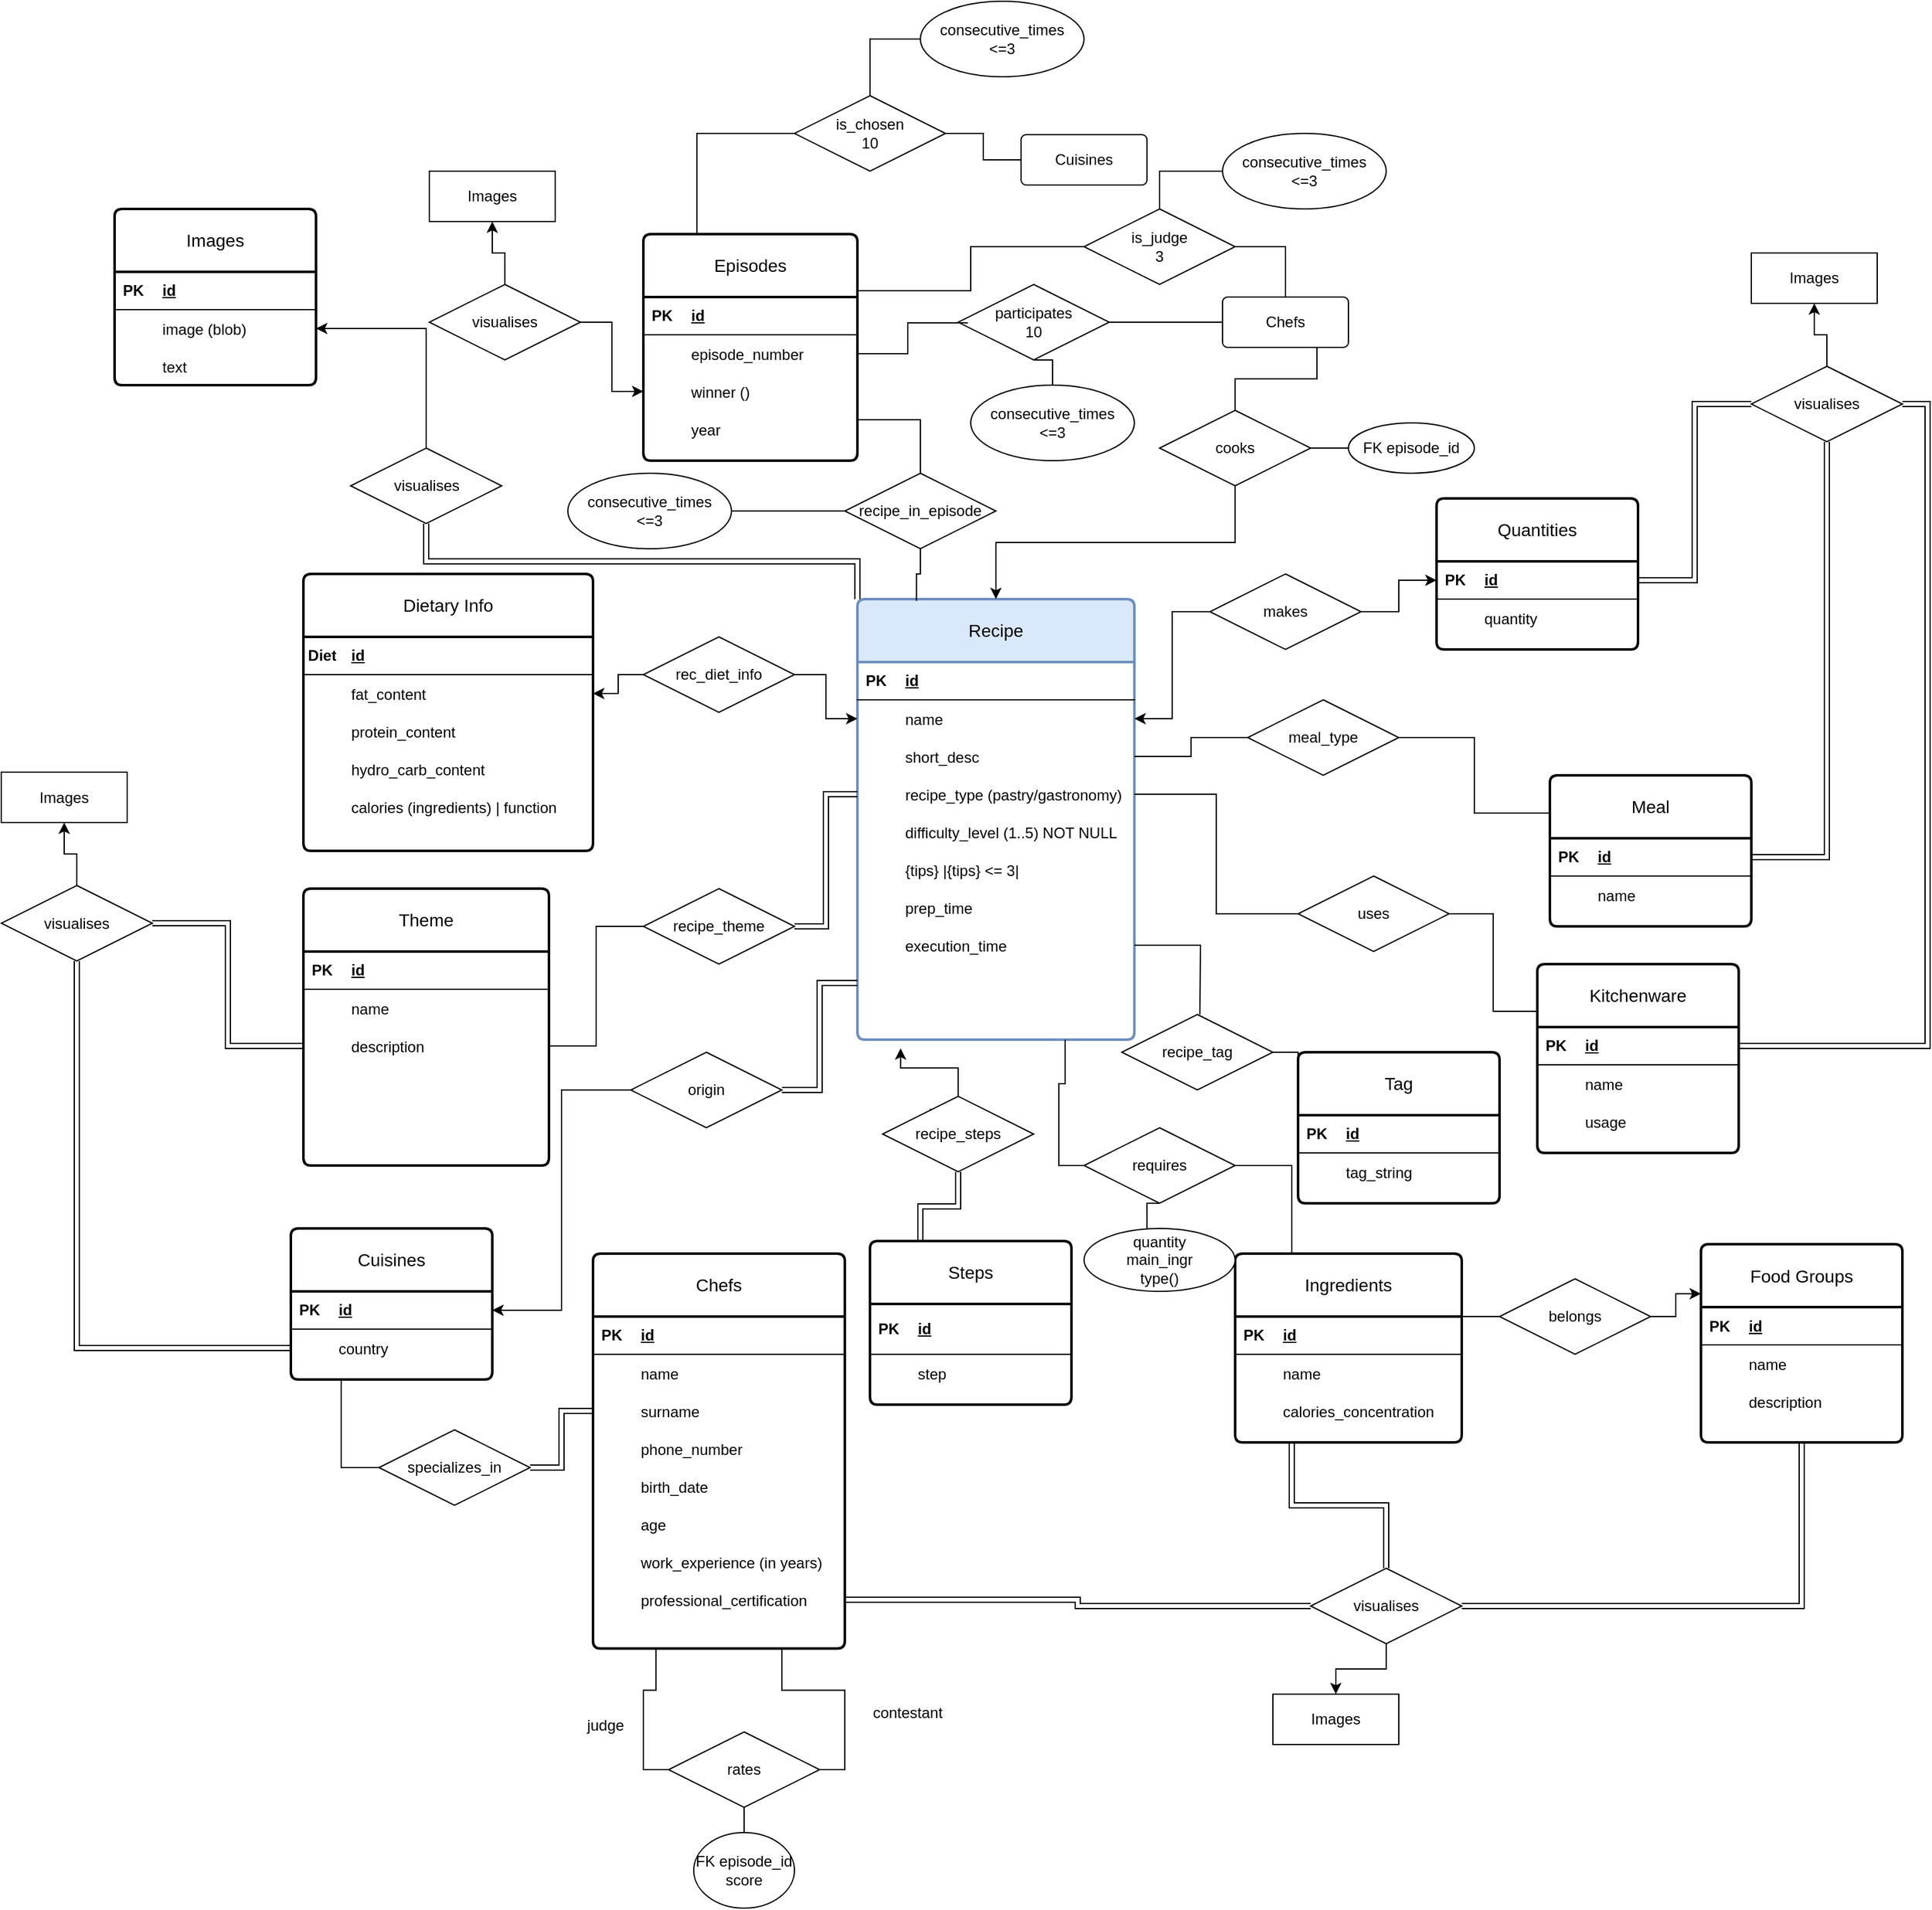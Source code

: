 <mxfile version="24.2.2" type="device">
  <diagram name="Page-1" id="e56a1550-8fbb-45ad-956c-1786394a9013">
    <mxGraphModel dx="2867" dy="1529" grid="1" gridSize="10" guides="1" tooltips="1" connect="1" arrows="1" fold="1" page="1" pageScale="1" pageWidth="1100" pageHeight="850" background="none" math="0" shadow="0">
      <root>
        <mxCell id="0" />
        <mxCell id="1" parent="0" />
        <mxCell id="_t0Azc8h-dqKLdTagjmf-39" style="edgeStyle=orthogonalEdgeStyle;rounded=0;orthogonalLoop=1;jettySize=auto;html=1;exitX=0;exitY=0;exitDx=0;exitDy=0;entryX=0.5;entryY=1;entryDx=0;entryDy=0;shape=link;" edge="1" parent="1" source="5AmksqXzQxanePhi_2tO-2" target="_t0Azc8h-dqKLdTagjmf-40">
          <mxGeometry relative="1" as="geometry">
            <mxPoint x="-330" y="-40" as="targetPoint" />
          </mxGeometry>
        </mxCell>
        <mxCell id="5AmksqXzQxanePhi_2tO-2" value="Recipe" style="swimlane;childLayout=stackLayout;horizontal=1;startSize=50;horizontalStack=0;rounded=1;fontSize=14;fontStyle=0;strokeWidth=2;resizeParent=0;resizeLast=1;shadow=0;dashed=0;align=center;arcSize=4;whiteSpace=wrap;html=1;fillColor=#dae8fc;strokeColor=#6c8ebf;" parent="1" vertex="1">
          <mxGeometry x="10" y="20" width="220" height="350" as="geometry">
            <mxRectangle x="30" y="50" width="80" height="50" as="alternateBounds" />
          </mxGeometry>
        </mxCell>
        <mxCell id="5AmksqXzQxanePhi_2tO-26" value="" style="line;strokeWidth=1;rotatable=0;dashed=0;labelPosition=right;align=left;verticalAlign=middle;spacingTop=0;spacingLeft=6;points=[];portConstraint=eastwest;" parent="5AmksqXzQxanePhi_2tO-2" vertex="1">
          <mxGeometry y="50" width="220" as="geometry" />
        </mxCell>
        <mxCell id="5AmksqXzQxanePhi_2tO-12" value="" style="shape=table;startSize=0;container=1;collapsible=1;childLayout=tableLayout;fixedRows=1;rowLines=0;fontStyle=0;align=center;resizeLast=1;strokeColor=none;fillColor=none;collapsible=0;" parent="5AmksqXzQxanePhi_2tO-2" vertex="1">
          <mxGeometry y="50" width="220" height="300" as="geometry" />
        </mxCell>
        <mxCell id="5AmksqXzQxanePhi_2tO-13" value="" style="shape=tableRow;horizontal=0;startSize=0;swimlaneHead=0;swimlaneBody=0;fillColor=none;collapsible=0;dropTarget=0;points=[[0,0.5],[1,0.5]];portConstraint=eastwest;top=0;left=0;right=0;bottom=1;" parent="5AmksqXzQxanePhi_2tO-12" vertex="1">
          <mxGeometry width="220" height="30" as="geometry" />
        </mxCell>
        <mxCell id="5AmksqXzQxanePhi_2tO-14" value="PK" style="shape=partialRectangle;connectable=0;fillColor=none;top=0;left=0;bottom=0;right=0;fontStyle=1;overflow=hidden;whiteSpace=wrap;html=1;" parent="5AmksqXzQxanePhi_2tO-13" vertex="1">
          <mxGeometry width="30" height="30" as="geometry">
            <mxRectangle width="30" height="30" as="alternateBounds" />
          </mxGeometry>
        </mxCell>
        <mxCell id="5AmksqXzQxanePhi_2tO-15" value="id" style="shape=partialRectangle;connectable=0;fillColor=none;top=0;left=0;bottom=0;right=0;align=left;spacingLeft=6;fontStyle=5;overflow=hidden;whiteSpace=wrap;html=1;" parent="5AmksqXzQxanePhi_2tO-13" vertex="1">
          <mxGeometry x="30" width="190" height="30" as="geometry">
            <mxRectangle width="190" height="30" as="alternateBounds" />
          </mxGeometry>
        </mxCell>
        <mxCell id="5AmksqXzQxanePhi_2tO-16" value="" style="shape=tableRow;horizontal=0;startSize=0;swimlaneHead=0;swimlaneBody=0;fillColor=none;collapsible=0;dropTarget=0;points=[[0,0.5],[1,0.5]];portConstraint=eastwest;top=0;left=0;right=0;bottom=0;" parent="5AmksqXzQxanePhi_2tO-12" vertex="1">
          <mxGeometry y="30" width="220" height="30" as="geometry" />
        </mxCell>
        <mxCell id="5AmksqXzQxanePhi_2tO-17" value="" style="shape=partialRectangle;connectable=0;fillColor=none;top=0;left=0;bottom=0;right=0;editable=1;overflow=hidden;" parent="5AmksqXzQxanePhi_2tO-16" vertex="1">
          <mxGeometry width="30" height="30" as="geometry">
            <mxRectangle width="30" height="30" as="alternateBounds" />
          </mxGeometry>
        </mxCell>
        <mxCell id="5AmksqXzQxanePhi_2tO-18" value="name" style="shape=partialRectangle;connectable=0;fillColor=none;top=0;left=0;bottom=0;right=0;align=left;spacingLeft=6;overflow=hidden;" parent="5AmksqXzQxanePhi_2tO-16" vertex="1">
          <mxGeometry x="30" width="190" height="30" as="geometry">
            <mxRectangle width="190" height="30" as="alternateBounds" />
          </mxGeometry>
        </mxCell>
        <mxCell id="5AmksqXzQxanePhi_2tO-19" value="" style="shape=tableRow;horizontal=0;startSize=0;swimlaneHead=0;swimlaneBody=0;fillColor=none;collapsible=0;dropTarget=0;points=[[0,0.5],[1,0.5]];portConstraint=eastwest;top=0;left=0;right=0;bottom=0;" parent="5AmksqXzQxanePhi_2tO-12" vertex="1">
          <mxGeometry y="60" width="220" height="30" as="geometry" />
        </mxCell>
        <mxCell id="5AmksqXzQxanePhi_2tO-20" value="" style="shape=partialRectangle;connectable=0;fillColor=none;top=0;left=0;bottom=0;right=0;editable=1;overflow=hidden;" parent="5AmksqXzQxanePhi_2tO-19" vertex="1">
          <mxGeometry width="30" height="30" as="geometry">
            <mxRectangle width="30" height="30" as="alternateBounds" />
          </mxGeometry>
        </mxCell>
        <mxCell id="5AmksqXzQxanePhi_2tO-21" value="short_desc" style="shape=partialRectangle;connectable=0;fillColor=none;top=0;left=0;bottom=0;right=0;align=left;spacingLeft=6;overflow=hidden;" parent="5AmksqXzQxanePhi_2tO-19" vertex="1">
          <mxGeometry x="30" width="190" height="30" as="geometry">
            <mxRectangle width="190" height="30" as="alternateBounds" />
          </mxGeometry>
        </mxCell>
        <mxCell id="5AmksqXzQxanePhi_2tO-22" value="" style="shape=tableRow;horizontal=0;startSize=0;swimlaneHead=0;swimlaneBody=0;fillColor=none;collapsible=0;dropTarget=0;points=[[0,0.5],[1,0.5]];portConstraint=eastwest;top=0;left=0;right=0;bottom=0;" parent="5AmksqXzQxanePhi_2tO-12" vertex="1">
          <mxGeometry y="90" width="220" height="30" as="geometry" />
        </mxCell>
        <mxCell id="5AmksqXzQxanePhi_2tO-23" value="" style="shape=partialRectangle;connectable=0;fillColor=none;top=0;left=0;bottom=0;right=0;editable=1;overflow=hidden;" parent="5AmksqXzQxanePhi_2tO-22" vertex="1">
          <mxGeometry width="30" height="30" as="geometry">
            <mxRectangle width="30" height="30" as="alternateBounds" />
          </mxGeometry>
        </mxCell>
        <mxCell id="5AmksqXzQxanePhi_2tO-24" value="recipe_type (pastry/gastronomy)" style="shape=partialRectangle;connectable=0;fillColor=none;top=0;left=0;bottom=0;right=0;align=left;spacingLeft=6;overflow=hidden;" parent="5AmksqXzQxanePhi_2tO-22" vertex="1">
          <mxGeometry x="30" width="190" height="30" as="geometry">
            <mxRectangle width="190" height="30" as="alternateBounds" />
          </mxGeometry>
        </mxCell>
        <mxCell id="5AmksqXzQxanePhi_2tO-27" value="" style="shape=tableRow;horizontal=0;startSize=0;swimlaneHead=0;swimlaneBody=0;fillColor=none;collapsible=0;dropTarget=0;points=[[0,0.5],[1,0.5]];portConstraint=eastwest;top=0;left=0;right=0;bottom=0;" parent="5AmksqXzQxanePhi_2tO-12" vertex="1">
          <mxGeometry y="120" width="220" height="30" as="geometry" />
        </mxCell>
        <mxCell id="5AmksqXzQxanePhi_2tO-28" value="" style="shape=partialRectangle;connectable=0;fillColor=none;top=0;left=0;bottom=0;right=0;editable=1;overflow=hidden;" parent="5AmksqXzQxanePhi_2tO-27" vertex="1">
          <mxGeometry width="30" height="30" as="geometry">
            <mxRectangle width="30" height="30" as="alternateBounds" />
          </mxGeometry>
        </mxCell>
        <mxCell id="5AmksqXzQxanePhi_2tO-29" value="difficulty_level (1..5) NOT NULL" style="shape=partialRectangle;connectable=0;fillColor=none;top=0;left=0;bottom=0;right=0;align=left;spacingLeft=6;overflow=hidden;" parent="5AmksqXzQxanePhi_2tO-27" vertex="1">
          <mxGeometry x="30" width="190" height="30" as="geometry">
            <mxRectangle width="190" height="30" as="alternateBounds" />
          </mxGeometry>
        </mxCell>
        <mxCell id="5AmksqXzQxanePhi_2tO-78" value="" style="shape=tableRow;horizontal=0;startSize=0;swimlaneHead=0;swimlaneBody=0;fillColor=none;collapsible=0;dropTarget=0;points=[[0,0.5],[1,0.5]];portConstraint=eastwest;top=0;left=0;right=0;bottom=0;" parent="5AmksqXzQxanePhi_2tO-12" vertex="1">
          <mxGeometry y="150" width="220" height="30" as="geometry" />
        </mxCell>
        <mxCell id="5AmksqXzQxanePhi_2tO-79" value="" style="shape=partialRectangle;connectable=0;fillColor=none;top=0;left=0;bottom=0;right=0;editable=1;overflow=hidden;" parent="5AmksqXzQxanePhi_2tO-78" vertex="1">
          <mxGeometry width="30" height="30" as="geometry">
            <mxRectangle width="30" height="30" as="alternateBounds" />
          </mxGeometry>
        </mxCell>
        <mxCell id="5AmksqXzQxanePhi_2tO-80" value="{tips} |{tips} &lt;= 3|" style="shape=partialRectangle;connectable=0;fillColor=none;top=0;left=0;bottom=0;right=0;align=left;spacingLeft=6;overflow=hidden;" parent="5AmksqXzQxanePhi_2tO-78" vertex="1">
          <mxGeometry x="30" width="190" height="30" as="geometry">
            <mxRectangle width="190" height="30" as="alternateBounds" />
          </mxGeometry>
        </mxCell>
        <mxCell id="5AmksqXzQxanePhi_2tO-99" value="" style="shape=tableRow;horizontal=0;startSize=0;swimlaneHead=0;swimlaneBody=0;fillColor=none;collapsible=0;dropTarget=0;points=[[0,0.5],[1,0.5]];portConstraint=eastwest;top=0;left=0;right=0;bottom=0;" parent="5AmksqXzQxanePhi_2tO-12" vertex="1">
          <mxGeometry y="180" width="220" height="30" as="geometry" />
        </mxCell>
        <mxCell id="5AmksqXzQxanePhi_2tO-100" value="" style="shape=partialRectangle;connectable=0;fillColor=none;top=0;left=0;bottom=0;right=0;editable=1;overflow=hidden;" parent="5AmksqXzQxanePhi_2tO-99" vertex="1">
          <mxGeometry width="30" height="30" as="geometry">
            <mxRectangle width="30" height="30" as="alternateBounds" />
          </mxGeometry>
        </mxCell>
        <mxCell id="5AmksqXzQxanePhi_2tO-101" value="prep_time" style="shape=partialRectangle;connectable=0;fillColor=none;top=0;left=0;bottom=0;right=0;align=left;spacingLeft=6;overflow=hidden;" parent="5AmksqXzQxanePhi_2tO-99" vertex="1">
          <mxGeometry x="30" width="190" height="30" as="geometry">
            <mxRectangle width="190" height="30" as="alternateBounds" />
          </mxGeometry>
        </mxCell>
        <mxCell id="5AmksqXzQxanePhi_2tO-103" value="" style="shape=tableRow;horizontal=0;startSize=0;swimlaneHead=0;swimlaneBody=0;fillColor=none;collapsible=0;dropTarget=0;points=[[0,0.5],[1,0.5]];portConstraint=eastwest;top=0;left=0;right=0;bottom=0;" parent="5AmksqXzQxanePhi_2tO-12" vertex="1">
          <mxGeometry y="210" width="220" height="30" as="geometry" />
        </mxCell>
        <mxCell id="5AmksqXzQxanePhi_2tO-104" value="" style="shape=partialRectangle;connectable=0;fillColor=none;top=0;left=0;bottom=0;right=0;editable=1;overflow=hidden;" parent="5AmksqXzQxanePhi_2tO-103" vertex="1">
          <mxGeometry width="30" height="30" as="geometry">
            <mxRectangle width="30" height="30" as="alternateBounds" />
          </mxGeometry>
        </mxCell>
        <mxCell id="5AmksqXzQxanePhi_2tO-105" value="execution_time" style="shape=partialRectangle;connectable=0;fillColor=none;top=0;left=0;bottom=0;right=0;align=left;spacingLeft=6;overflow=hidden;" parent="5AmksqXzQxanePhi_2tO-103" vertex="1">
          <mxGeometry x="30" width="190" height="30" as="geometry">
            <mxRectangle width="190" height="30" as="alternateBounds" />
          </mxGeometry>
        </mxCell>
        <mxCell id="xNZmJ-VR7FVVSVQebY4_-1" value="" style="shape=tableRow;horizontal=0;startSize=0;swimlaneHead=0;swimlaneBody=0;fillColor=none;collapsible=0;dropTarget=0;points=[[0,0.5],[1,0.5]];portConstraint=eastwest;top=0;left=0;right=0;bottom=0;" parent="5AmksqXzQxanePhi_2tO-12" vertex="1">
          <mxGeometry y="240" width="220" height="30" as="geometry" />
        </mxCell>
        <mxCell id="xNZmJ-VR7FVVSVQebY4_-2" value="" style="shape=partialRectangle;connectable=0;fillColor=none;top=0;left=0;bottom=0;right=0;editable=1;overflow=hidden;" parent="xNZmJ-VR7FVVSVQebY4_-1" vertex="1">
          <mxGeometry width="30" height="30" as="geometry">
            <mxRectangle width="30" height="30" as="alternateBounds" />
          </mxGeometry>
        </mxCell>
        <mxCell id="xNZmJ-VR7FVVSVQebY4_-3" value="" style="shape=partialRectangle;connectable=0;fillColor=none;top=0;left=0;bottom=0;right=0;align=left;spacingLeft=6;overflow=hidden;" parent="xNZmJ-VR7FVVSVQebY4_-1" vertex="1">
          <mxGeometry x="30" width="190" height="30" as="geometry">
            <mxRectangle width="190" height="30" as="alternateBounds" />
          </mxGeometry>
        </mxCell>
        <mxCell id="5AmksqXzQxanePhi_2tO-48" value="Tag" style="swimlane;childLayout=stackLayout;horizontal=1;startSize=50;horizontalStack=0;rounded=1;fontSize=14;fontStyle=0;strokeWidth=2;resizeParent=0;resizeLast=1;shadow=0;dashed=0;align=center;arcSize=4;whiteSpace=wrap;html=1;" parent="1" vertex="1">
          <mxGeometry x="360" y="380" width="160" height="120" as="geometry" />
        </mxCell>
        <mxCell id="5AmksqXzQxanePhi_2tO-50" value="" style="shape=table;startSize=0;container=1;collapsible=1;childLayout=tableLayout;fixedRows=1;rowLines=0;fontStyle=0;align=center;resizeLast=1;strokeColor=none;fillColor=none;collapsible=0;" parent="5AmksqXzQxanePhi_2tO-48" vertex="1">
          <mxGeometry y="50" width="160" height="70" as="geometry" />
        </mxCell>
        <mxCell id="5AmksqXzQxanePhi_2tO-51" value="" style="shape=tableRow;horizontal=0;startSize=0;swimlaneHead=0;swimlaneBody=0;fillColor=none;collapsible=0;dropTarget=0;points=[[0,0.5],[1,0.5]];portConstraint=eastwest;top=0;left=0;right=0;bottom=1;" parent="5AmksqXzQxanePhi_2tO-50" vertex="1">
          <mxGeometry width="160" height="30" as="geometry" />
        </mxCell>
        <mxCell id="5AmksqXzQxanePhi_2tO-52" value="PK" style="shape=partialRectangle;connectable=0;fillColor=none;top=0;left=0;bottom=0;right=0;fontStyle=1;overflow=hidden;whiteSpace=wrap;html=1;" parent="5AmksqXzQxanePhi_2tO-51" vertex="1">
          <mxGeometry width="30" height="30" as="geometry">
            <mxRectangle width="30" height="30" as="alternateBounds" />
          </mxGeometry>
        </mxCell>
        <mxCell id="5AmksqXzQxanePhi_2tO-53" value="id" style="shape=partialRectangle;connectable=0;fillColor=none;top=0;left=0;bottom=0;right=0;align=left;spacingLeft=6;fontStyle=5;overflow=hidden;whiteSpace=wrap;html=1;" parent="5AmksqXzQxanePhi_2tO-51" vertex="1">
          <mxGeometry x="30" width="130" height="30" as="geometry">
            <mxRectangle width="130" height="30" as="alternateBounds" />
          </mxGeometry>
        </mxCell>
        <mxCell id="5AmksqXzQxanePhi_2tO-54" value="" style="shape=tableRow;horizontal=0;startSize=0;swimlaneHead=0;swimlaneBody=0;fillColor=none;collapsible=0;dropTarget=0;points=[[0,0.5],[1,0.5]];portConstraint=eastwest;top=0;left=0;right=0;bottom=0;" parent="5AmksqXzQxanePhi_2tO-50" vertex="1">
          <mxGeometry y="30" width="160" height="30" as="geometry" />
        </mxCell>
        <mxCell id="5AmksqXzQxanePhi_2tO-55" value="" style="shape=partialRectangle;connectable=0;fillColor=none;top=0;left=0;bottom=0;right=0;editable=1;overflow=hidden;" parent="5AmksqXzQxanePhi_2tO-54" vertex="1">
          <mxGeometry width="30" height="30" as="geometry">
            <mxRectangle width="30" height="30" as="alternateBounds" />
          </mxGeometry>
        </mxCell>
        <mxCell id="5AmksqXzQxanePhi_2tO-56" value="tag_string" style="shape=partialRectangle;connectable=0;fillColor=none;top=0;left=0;bottom=0;right=0;align=left;spacingLeft=6;overflow=hidden;" parent="5AmksqXzQxanePhi_2tO-54" vertex="1">
          <mxGeometry x="30" width="130" height="30" as="geometry">
            <mxRectangle width="130" height="30" as="alternateBounds" />
          </mxGeometry>
        </mxCell>
        <mxCell id="5AmksqXzQxanePhi_2tO-57" value="Meal" style="swimlane;childLayout=stackLayout;horizontal=1;startSize=50;horizontalStack=0;rounded=1;fontSize=14;fontStyle=0;strokeWidth=2;resizeParent=0;resizeLast=1;shadow=0;dashed=0;align=center;arcSize=4;whiteSpace=wrap;html=1;" parent="1" vertex="1">
          <mxGeometry x="560" y="160" width="160" height="120" as="geometry" />
        </mxCell>
        <mxCell id="5AmksqXzQxanePhi_2tO-59" value="" style="shape=table;startSize=0;container=1;collapsible=1;childLayout=tableLayout;fixedRows=1;rowLines=0;fontStyle=0;align=center;resizeLast=1;strokeColor=none;fillColor=none;collapsible=0;" parent="5AmksqXzQxanePhi_2tO-57" vertex="1">
          <mxGeometry y="50" width="160" height="70" as="geometry" />
        </mxCell>
        <mxCell id="5AmksqXzQxanePhi_2tO-60" value="" style="shape=tableRow;horizontal=0;startSize=0;swimlaneHead=0;swimlaneBody=0;fillColor=none;collapsible=0;dropTarget=0;points=[[0,0.5],[1,0.5]];portConstraint=eastwest;top=0;left=0;right=0;bottom=1;" parent="5AmksqXzQxanePhi_2tO-59" vertex="1">
          <mxGeometry width="160" height="30" as="geometry" />
        </mxCell>
        <mxCell id="5AmksqXzQxanePhi_2tO-61" value="PK" style="shape=partialRectangle;connectable=0;fillColor=none;top=0;left=0;bottom=0;right=0;fontStyle=1;overflow=hidden;whiteSpace=wrap;html=1;" parent="5AmksqXzQxanePhi_2tO-60" vertex="1">
          <mxGeometry width="30" height="30" as="geometry">
            <mxRectangle width="30" height="30" as="alternateBounds" />
          </mxGeometry>
        </mxCell>
        <mxCell id="5AmksqXzQxanePhi_2tO-62" value="id" style="shape=partialRectangle;connectable=0;fillColor=none;top=0;left=0;bottom=0;right=0;align=left;spacingLeft=6;fontStyle=5;overflow=hidden;whiteSpace=wrap;html=1;" parent="5AmksqXzQxanePhi_2tO-60" vertex="1">
          <mxGeometry x="30" width="130" height="30" as="geometry">
            <mxRectangle width="130" height="30" as="alternateBounds" />
          </mxGeometry>
        </mxCell>
        <mxCell id="5AmksqXzQxanePhi_2tO-63" value="" style="shape=tableRow;horizontal=0;startSize=0;swimlaneHead=0;swimlaneBody=0;fillColor=none;collapsible=0;dropTarget=0;points=[[0,0.5],[1,0.5]];portConstraint=eastwest;top=0;left=0;right=0;bottom=0;" parent="5AmksqXzQxanePhi_2tO-59" vertex="1">
          <mxGeometry y="30" width="160" height="30" as="geometry" />
        </mxCell>
        <mxCell id="5AmksqXzQxanePhi_2tO-64" value="" style="shape=partialRectangle;connectable=0;fillColor=none;top=0;left=0;bottom=0;right=0;editable=1;overflow=hidden;" parent="5AmksqXzQxanePhi_2tO-63" vertex="1">
          <mxGeometry width="30" height="30" as="geometry">
            <mxRectangle width="30" height="30" as="alternateBounds" />
          </mxGeometry>
        </mxCell>
        <mxCell id="5AmksqXzQxanePhi_2tO-65" value="name" style="shape=partialRectangle;connectable=0;fillColor=none;top=0;left=0;bottom=0;right=0;align=left;spacingLeft=6;overflow=hidden;" parent="5AmksqXzQxanePhi_2tO-63" vertex="1">
          <mxGeometry x="30" width="130" height="30" as="geometry">
            <mxRectangle width="130" height="30" as="alternateBounds" />
          </mxGeometry>
        </mxCell>
        <mxCell id="5AmksqXzQxanePhi_2tO-72" value="recipe_tag" style="shape=rhombus;perimeter=rhombusPerimeter;whiteSpace=wrap;html=1;align=center;" parent="1" vertex="1">
          <mxGeometry x="220" y="350" width="120" height="60" as="geometry" />
        </mxCell>
        <mxCell id="5AmksqXzQxanePhi_2tO-74" style="edgeStyle=orthogonalEdgeStyle;rounded=0;orthogonalLoop=1;jettySize=auto;html=1;exitX=1;exitY=0.5;exitDx=0;exitDy=0;entryX=0;entryY=0.25;entryDx=0;entryDy=0;endArrow=none;endFill=0;" parent="1" source="5AmksqXzQxanePhi_2tO-72" target="5AmksqXzQxanePhi_2tO-48" edge="1">
          <mxGeometry relative="1" as="geometry" />
        </mxCell>
        <mxCell id="5AmksqXzQxanePhi_2tO-77" style="edgeStyle=orthogonalEdgeStyle;rounded=0;orthogonalLoop=1;jettySize=auto;html=1;exitX=1;exitY=0.5;exitDx=0;exitDy=0;entryX=0;entryY=0.25;entryDx=0;entryDy=0;endArrow=none;endFill=0;" parent="1" source="5AmksqXzQxanePhi_2tO-75" target="5AmksqXzQxanePhi_2tO-57" edge="1">
          <mxGeometry relative="1" as="geometry" />
        </mxCell>
        <mxCell id="5AmksqXzQxanePhi_2tO-75" value="meal_type" style="shape=rhombus;perimeter=rhombusPerimeter;whiteSpace=wrap;html=1;align=center;" parent="1" vertex="1">
          <mxGeometry x="320" y="100" width="120" height="60" as="geometry" />
        </mxCell>
        <mxCell id="5AmksqXzQxanePhi_2tO-76" style="edgeStyle=orthogonalEdgeStyle;rounded=0;orthogonalLoop=1;jettySize=auto;html=1;exitX=1;exitY=0.5;exitDx=0;exitDy=0;entryX=0;entryY=0.5;entryDx=0;entryDy=0;endArrow=none;endFill=0;" parent="1" source="5AmksqXzQxanePhi_2tO-19" target="5AmksqXzQxanePhi_2tO-75" edge="1">
          <mxGeometry relative="1" as="geometry" />
        </mxCell>
        <mxCell id="5AmksqXzQxanePhi_2tO-81" value="Kitchenware" style="swimlane;childLayout=stackLayout;horizontal=1;startSize=50;horizontalStack=0;rounded=1;fontSize=14;fontStyle=0;strokeWidth=2;resizeParent=0;resizeLast=1;shadow=0;dashed=0;align=center;arcSize=4;whiteSpace=wrap;html=1;" parent="1" vertex="1">
          <mxGeometry x="550" y="310" width="160" height="150" as="geometry" />
        </mxCell>
        <mxCell id="5AmksqXzQxanePhi_2tO-83" value="" style="shape=table;startSize=0;container=1;collapsible=1;childLayout=tableLayout;fixedRows=1;rowLines=0;fontStyle=0;align=center;resizeLast=1;strokeColor=none;fillColor=none;collapsible=0;" parent="5AmksqXzQxanePhi_2tO-81" vertex="1">
          <mxGeometry y="50" width="160" height="100" as="geometry" />
        </mxCell>
        <mxCell id="5AmksqXzQxanePhi_2tO-84" value="" style="shape=tableRow;horizontal=0;startSize=0;swimlaneHead=0;swimlaneBody=0;fillColor=none;collapsible=0;dropTarget=0;points=[[0,0.5],[1,0.5]];portConstraint=eastwest;top=0;left=0;right=0;bottom=1;" parent="5AmksqXzQxanePhi_2tO-83" vertex="1">
          <mxGeometry width="160" height="30" as="geometry" />
        </mxCell>
        <mxCell id="5AmksqXzQxanePhi_2tO-85" value="PK" style="shape=partialRectangle;connectable=0;fillColor=none;top=0;left=0;bottom=0;right=0;fontStyle=1;overflow=hidden;whiteSpace=wrap;html=1;" parent="5AmksqXzQxanePhi_2tO-84" vertex="1">
          <mxGeometry width="30" height="30" as="geometry">
            <mxRectangle width="30" height="30" as="alternateBounds" />
          </mxGeometry>
        </mxCell>
        <mxCell id="5AmksqXzQxanePhi_2tO-86" value="id" style="shape=partialRectangle;connectable=0;fillColor=none;top=0;left=0;bottom=0;right=0;align=left;spacingLeft=6;fontStyle=5;overflow=hidden;whiteSpace=wrap;html=1;" parent="5AmksqXzQxanePhi_2tO-84" vertex="1">
          <mxGeometry x="30" width="130" height="30" as="geometry">
            <mxRectangle width="130" height="30" as="alternateBounds" />
          </mxGeometry>
        </mxCell>
        <mxCell id="5AmksqXzQxanePhi_2tO-87" value="" style="shape=tableRow;horizontal=0;startSize=0;swimlaneHead=0;swimlaneBody=0;fillColor=none;collapsible=0;dropTarget=0;points=[[0,0.5],[1,0.5]];portConstraint=eastwest;top=0;left=0;right=0;bottom=0;" parent="5AmksqXzQxanePhi_2tO-83" vertex="1">
          <mxGeometry y="30" width="160" height="30" as="geometry" />
        </mxCell>
        <mxCell id="5AmksqXzQxanePhi_2tO-88" value="" style="shape=partialRectangle;connectable=0;fillColor=none;top=0;left=0;bottom=0;right=0;editable=1;overflow=hidden;" parent="5AmksqXzQxanePhi_2tO-87" vertex="1">
          <mxGeometry width="30" height="30" as="geometry">
            <mxRectangle width="30" height="30" as="alternateBounds" />
          </mxGeometry>
        </mxCell>
        <mxCell id="5AmksqXzQxanePhi_2tO-89" value="name" style="shape=partialRectangle;connectable=0;fillColor=none;top=0;left=0;bottom=0;right=0;align=left;spacingLeft=6;overflow=hidden;" parent="5AmksqXzQxanePhi_2tO-87" vertex="1">
          <mxGeometry x="30" width="130" height="30" as="geometry">
            <mxRectangle width="130" height="30" as="alternateBounds" />
          </mxGeometry>
        </mxCell>
        <mxCell id="5AmksqXzQxanePhi_2tO-90" value="" style="shape=tableRow;horizontal=0;startSize=0;swimlaneHead=0;swimlaneBody=0;fillColor=none;collapsible=0;dropTarget=0;points=[[0,0.5],[1,0.5]];portConstraint=eastwest;top=0;left=0;right=0;bottom=0;" parent="5AmksqXzQxanePhi_2tO-83" vertex="1">
          <mxGeometry y="60" width="160" height="30" as="geometry" />
        </mxCell>
        <mxCell id="5AmksqXzQxanePhi_2tO-91" value="" style="shape=partialRectangle;connectable=0;fillColor=none;top=0;left=0;bottom=0;right=0;editable=1;overflow=hidden;" parent="5AmksqXzQxanePhi_2tO-90" vertex="1">
          <mxGeometry width="30" height="30" as="geometry">
            <mxRectangle width="30" height="30" as="alternateBounds" />
          </mxGeometry>
        </mxCell>
        <mxCell id="5AmksqXzQxanePhi_2tO-92" value="usage" style="shape=partialRectangle;connectable=0;fillColor=none;top=0;left=0;bottom=0;right=0;align=left;spacingLeft=6;overflow=hidden;" parent="5AmksqXzQxanePhi_2tO-90" vertex="1">
          <mxGeometry x="30" width="130" height="30" as="geometry">
            <mxRectangle width="130" height="30" as="alternateBounds" />
          </mxGeometry>
        </mxCell>
        <mxCell id="5AmksqXzQxanePhi_2tO-95" style="edgeStyle=orthogonalEdgeStyle;rounded=0;orthogonalLoop=1;jettySize=auto;html=1;exitX=1;exitY=0.5;exitDx=0;exitDy=0;entryX=0;entryY=0.25;entryDx=0;entryDy=0;endArrow=none;endFill=0;" parent="1" source="5AmksqXzQxanePhi_2tO-93" target="5AmksqXzQxanePhi_2tO-81" edge="1">
          <mxGeometry relative="1" as="geometry" />
        </mxCell>
        <mxCell id="5AmksqXzQxanePhi_2tO-93" value="uses" style="shape=rhombus;perimeter=rhombusPerimeter;whiteSpace=wrap;html=1;align=center;" parent="1" vertex="1">
          <mxGeometry x="360" y="240" width="120" height="60" as="geometry" />
        </mxCell>
        <mxCell id="5AmksqXzQxanePhi_2tO-94" style="edgeStyle=orthogonalEdgeStyle;rounded=0;orthogonalLoop=1;jettySize=auto;html=1;exitX=1;exitY=0.5;exitDx=0;exitDy=0;entryX=0;entryY=0.5;entryDx=0;entryDy=0;endArrow=none;endFill=0;" parent="1" source="5AmksqXzQxanePhi_2tO-22" target="5AmksqXzQxanePhi_2tO-93" edge="1">
          <mxGeometry relative="1" as="geometry" />
        </mxCell>
        <mxCell id="GnXhF9pSzDesHpoKRCxj-29" style="edgeStyle=orthogonalEdgeStyle;rounded=0;orthogonalLoop=1;jettySize=auto;html=1;exitX=0.5;exitY=1;exitDx=0;exitDy=0;entryX=0.25;entryY=0;entryDx=0;entryDy=0;endArrow=none;endFill=0;shape=link;" parent="1" source="xNZmJ-VR7FVVSVQebY4_-33" target="xNZmJ-VR7FVVSVQebY4_-7" edge="1">
          <mxGeometry relative="1" as="geometry">
            <mxPoint x="90" y="470" as="sourcePoint" />
            <mxPoint x="90" y="520" as="targetPoint" />
          </mxGeometry>
        </mxCell>
        <mxCell id="GnXhF9pSzDesHpoKRCxj-36" value="&lt;div&gt;Ingredients&lt;/div&gt;" style="swimlane;childLayout=stackLayout;horizontal=1;startSize=50;horizontalStack=0;rounded=1;fontSize=14;fontStyle=0;strokeWidth=2;resizeParent=0;resizeLast=1;shadow=0;dashed=0;align=center;arcSize=4;whiteSpace=wrap;html=1;" parent="1" vertex="1">
          <mxGeometry x="310" y="540" width="180" height="150" as="geometry" />
        </mxCell>
        <mxCell id="GnXhF9pSzDesHpoKRCxj-42" value="" style="shape=table;startSize=0;container=1;collapsible=1;childLayout=tableLayout;fixedRows=1;rowLines=0;fontStyle=0;align=center;resizeLast=1;strokeColor=none;fillColor=none;collapsible=0;" parent="GnXhF9pSzDesHpoKRCxj-36" vertex="1">
          <mxGeometry y="50" width="180" height="100" as="geometry" />
        </mxCell>
        <mxCell id="GnXhF9pSzDesHpoKRCxj-43" value="" style="shape=tableRow;horizontal=0;startSize=0;swimlaneHead=0;swimlaneBody=0;fillColor=none;collapsible=0;dropTarget=0;points=[[0,0.5],[1,0.5]];portConstraint=eastwest;top=0;left=0;right=0;bottom=1;" parent="GnXhF9pSzDesHpoKRCxj-42" vertex="1">
          <mxGeometry width="180" height="30" as="geometry" />
        </mxCell>
        <mxCell id="GnXhF9pSzDesHpoKRCxj-44" value="PK" style="shape=partialRectangle;connectable=0;fillColor=none;top=0;left=0;bottom=0;right=0;fontStyle=1;overflow=hidden;whiteSpace=wrap;html=1;" parent="GnXhF9pSzDesHpoKRCxj-43" vertex="1">
          <mxGeometry width="30" height="30" as="geometry">
            <mxRectangle width="30" height="30" as="alternateBounds" />
          </mxGeometry>
        </mxCell>
        <mxCell id="GnXhF9pSzDesHpoKRCxj-45" value="id" style="shape=partialRectangle;connectable=0;fillColor=none;top=0;left=0;bottom=0;right=0;align=left;spacingLeft=6;fontStyle=5;overflow=hidden;whiteSpace=wrap;html=1;" parent="GnXhF9pSzDesHpoKRCxj-43" vertex="1">
          <mxGeometry x="30" width="150" height="30" as="geometry">
            <mxRectangle width="150" height="30" as="alternateBounds" />
          </mxGeometry>
        </mxCell>
        <mxCell id="GnXhF9pSzDesHpoKRCxj-46" value="" style="shape=tableRow;horizontal=0;startSize=0;swimlaneHead=0;swimlaneBody=0;fillColor=none;collapsible=0;dropTarget=0;points=[[0,0.5],[1,0.5]];portConstraint=eastwest;top=0;left=0;right=0;bottom=0;" parent="GnXhF9pSzDesHpoKRCxj-42" vertex="1">
          <mxGeometry y="30" width="180" height="30" as="geometry" />
        </mxCell>
        <mxCell id="GnXhF9pSzDesHpoKRCxj-47" value="" style="shape=partialRectangle;connectable=0;fillColor=none;top=0;left=0;bottom=0;right=0;editable=1;overflow=hidden;" parent="GnXhF9pSzDesHpoKRCxj-46" vertex="1">
          <mxGeometry width="30" height="30" as="geometry">
            <mxRectangle width="30" height="30" as="alternateBounds" />
          </mxGeometry>
        </mxCell>
        <mxCell id="GnXhF9pSzDesHpoKRCxj-48" value="name" style="shape=partialRectangle;connectable=0;fillColor=none;top=0;left=0;bottom=0;right=0;align=left;spacingLeft=6;overflow=hidden;" parent="GnXhF9pSzDesHpoKRCxj-46" vertex="1">
          <mxGeometry x="30" width="150" height="30" as="geometry">
            <mxRectangle width="150" height="30" as="alternateBounds" />
          </mxGeometry>
        </mxCell>
        <mxCell id="zG480Mv0iaBsZM3qJ1Gw-7" value="" style="shape=tableRow;horizontal=0;startSize=0;swimlaneHead=0;swimlaneBody=0;fillColor=none;collapsible=0;dropTarget=0;points=[[0,0.5],[1,0.5]];portConstraint=eastwest;top=0;left=0;right=0;bottom=0;" parent="GnXhF9pSzDesHpoKRCxj-42" vertex="1">
          <mxGeometry y="60" width="180" height="30" as="geometry" />
        </mxCell>
        <mxCell id="zG480Mv0iaBsZM3qJ1Gw-8" value="" style="shape=partialRectangle;connectable=0;fillColor=none;top=0;left=0;bottom=0;right=0;editable=1;overflow=hidden;" parent="zG480Mv0iaBsZM3qJ1Gw-7" vertex="1">
          <mxGeometry width="30" height="30" as="geometry">
            <mxRectangle width="30" height="30" as="alternateBounds" />
          </mxGeometry>
        </mxCell>
        <mxCell id="zG480Mv0iaBsZM3qJ1Gw-9" value="calories_concentration" style="shape=partialRectangle;connectable=0;fillColor=none;top=0;left=0;bottom=0;right=0;align=left;spacingLeft=6;overflow=hidden;" parent="zG480Mv0iaBsZM3qJ1Gw-7" vertex="1">
          <mxGeometry x="30" width="150" height="30" as="geometry">
            <mxRectangle width="150" height="30" as="alternateBounds" />
          </mxGeometry>
        </mxCell>
        <mxCell id="GnXhF9pSzDesHpoKRCxj-54" style="edgeStyle=orthogonalEdgeStyle;rounded=0;orthogonalLoop=1;jettySize=auto;html=1;exitX=1;exitY=0.5;exitDx=0;exitDy=0;endArrow=none;endFill=0;" parent="1" source="5AmksqXzQxanePhi_2tO-103" edge="1">
          <mxGeometry relative="1" as="geometry">
            <mxPoint x="282" y="350" as="targetPoint" />
          </mxGeometry>
        </mxCell>
        <mxCell id="GnXhF9pSzDesHpoKRCxj-58" style="edgeStyle=orthogonalEdgeStyle;rounded=0;orthogonalLoop=1;jettySize=auto;html=1;exitX=0;exitY=0.5;exitDx=0;exitDy=0;entryX=0.75;entryY=1;entryDx=0;entryDy=0;endArrow=none;endFill=0;" parent="1" source="GnXhF9pSzDesHpoKRCxj-57" target="5AmksqXzQxanePhi_2tO-12" edge="1">
          <mxGeometry relative="1" as="geometry" />
        </mxCell>
        <mxCell id="GnXhF9pSzDesHpoKRCxj-59" style="edgeStyle=orthogonalEdgeStyle;rounded=0;orthogonalLoop=1;jettySize=auto;html=1;exitX=1;exitY=0.5;exitDx=0;exitDy=0;entryX=0.25;entryY=0;entryDx=0;entryDy=0;endArrow=none;endFill=0;" parent="1" source="GnXhF9pSzDesHpoKRCxj-57" target="GnXhF9pSzDesHpoKRCxj-36" edge="1">
          <mxGeometry relative="1" as="geometry" />
        </mxCell>
        <mxCell id="GnXhF9pSzDesHpoKRCxj-57" value="&lt;div&gt;requires&lt;/div&gt;" style="shape=rhombus;perimeter=rhombusPerimeter;whiteSpace=wrap;html=1;align=center;" parent="1" vertex="1">
          <mxGeometry x="190" y="440" width="120" height="60" as="geometry" />
        </mxCell>
        <mxCell id="GnXhF9pSzDesHpoKRCxj-60" value="&lt;div&gt;quantity&lt;/div&gt;&lt;div&gt;main_ingr&lt;br&gt;&lt;/div&gt;&lt;div&gt;type()&lt;br&gt;&lt;/div&gt;" style="ellipse;whiteSpace=wrap;html=1;align=center;" parent="1" vertex="1">
          <mxGeometry x="190" y="520" width="120" height="50" as="geometry" />
        </mxCell>
        <mxCell id="GnXhF9pSzDesHpoKRCxj-61" style="edgeStyle=orthogonalEdgeStyle;rounded=0;orthogonalLoop=1;jettySize=auto;html=1;exitX=0.5;exitY=1;exitDx=0;exitDy=0;endArrow=none;endFill=0;" parent="1" source="GnXhF9pSzDesHpoKRCxj-57" edge="1">
          <mxGeometry relative="1" as="geometry">
            <mxPoint x="240" y="520" as="targetPoint" />
          </mxGeometry>
        </mxCell>
        <mxCell id="GnXhF9pSzDesHpoKRCxj-62" value="Food Groups" style="swimlane;childLayout=stackLayout;horizontal=1;startSize=50;horizontalStack=0;rounded=1;fontSize=14;fontStyle=0;strokeWidth=2;resizeParent=0;resizeLast=1;shadow=0;dashed=0;align=center;arcSize=4;whiteSpace=wrap;html=1;" parent="1" vertex="1">
          <mxGeometry x="680" y="532.5" width="160" height="157.5" as="geometry" />
        </mxCell>
        <mxCell id="GnXhF9pSzDesHpoKRCxj-64" value="" style="shape=table;startSize=0;container=1;collapsible=1;childLayout=tableLayout;fixedRows=1;rowLines=0;fontStyle=0;align=center;resizeLast=1;strokeColor=none;fillColor=none;collapsible=0;" parent="GnXhF9pSzDesHpoKRCxj-62" vertex="1">
          <mxGeometry y="50" width="160" height="107.5" as="geometry" />
        </mxCell>
        <mxCell id="GnXhF9pSzDesHpoKRCxj-65" value="" style="shape=tableRow;horizontal=0;startSize=0;swimlaneHead=0;swimlaneBody=0;fillColor=none;collapsible=0;dropTarget=0;points=[[0,0.5],[1,0.5]];portConstraint=eastwest;top=0;left=0;right=0;bottom=1;" parent="GnXhF9pSzDesHpoKRCxj-64" vertex="1">
          <mxGeometry width="160" height="30" as="geometry" />
        </mxCell>
        <mxCell id="GnXhF9pSzDesHpoKRCxj-66" value="PK" style="shape=partialRectangle;connectable=0;fillColor=none;top=0;left=0;bottom=0;right=0;fontStyle=1;overflow=hidden;whiteSpace=wrap;html=1;" parent="GnXhF9pSzDesHpoKRCxj-65" vertex="1">
          <mxGeometry width="30" height="30" as="geometry">
            <mxRectangle width="30" height="30" as="alternateBounds" />
          </mxGeometry>
        </mxCell>
        <mxCell id="GnXhF9pSzDesHpoKRCxj-67" value="id" style="shape=partialRectangle;connectable=0;fillColor=none;top=0;left=0;bottom=0;right=0;align=left;spacingLeft=6;fontStyle=5;overflow=hidden;whiteSpace=wrap;html=1;" parent="GnXhF9pSzDesHpoKRCxj-65" vertex="1">
          <mxGeometry x="30" width="130" height="30" as="geometry">
            <mxRectangle width="130" height="30" as="alternateBounds" />
          </mxGeometry>
        </mxCell>
        <mxCell id="GnXhF9pSzDesHpoKRCxj-68" value="" style="shape=tableRow;horizontal=0;startSize=0;swimlaneHead=0;swimlaneBody=0;fillColor=none;collapsible=0;dropTarget=0;points=[[0,0.5],[1,0.5]];portConstraint=eastwest;top=0;left=0;right=0;bottom=0;" parent="GnXhF9pSzDesHpoKRCxj-64" vertex="1">
          <mxGeometry y="30" width="160" height="30" as="geometry" />
        </mxCell>
        <mxCell id="GnXhF9pSzDesHpoKRCxj-69" value="" style="shape=partialRectangle;connectable=0;fillColor=none;top=0;left=0;bottom=0;right=0;editable=1;overflow=hidden;" parent="GnXhF9pSzDesHpoKRCxj-68" vertex="1">
          <mxGeometry width="30" height="30" as="geometry">
            <mxRectangle width="30" height="30" as="alternateBounds" />
          </mxGeometry>
        </mxCell>
        <mxCell id="GnXhF9pSzDesHpoKRCxj-70" value="name" style="shape=partialRectangle;connectable=0;fillColor=none;top=0;left=0;bottom=0;right=0;align=left;spacingLeft=6;overflow=hidden;" parent="GnXhF9pSzDesHpoKRCxj-68" vertex="1">
          <mxGeometry x="30" width="130" height="30" as="geometry">
            <mxRectangle width="130" height="30" as="alternateBounds" />
          </mxGeometry>
        </mxCell>
        <mxCell id="CD9fxmN_Rufb5raYDjlI-1" value="" style="shape=tableRow;horizontal=0;startSize=0;swimlaneHead=0;swimlaneBody=0;fillColor=none;collapsible=0;dropTarget=0;points=[[0,0.5],[1,0.5]];portConstraint=eastwest;top=0;left=0;right=0;bottom=0;" parent="GnXhF9pSzDesHpoKRCxj-64" vertex="1">
          <mxGeometry y="60" width="160" height="30" as="geometry" />
        </mxCell>
        <mxCell id="CD9fxmN_Rufb5raYDjlI-2" value="" style="shape=partialRectangle;connectable=0;fillColor=none;top=0;left=0;bottom=0;right=0;editable=1;overflow=hidden;" parent="CD9fxmN_Rufb5raYDjlI-1" vertex="1">
          <mxGeometry width="30" height="30" as="geometry">
            <mxRectangle width="30" height="30" as="alternateBounds" />
          </mxGeometry>
        </mxCell>
        <mxCell id="CD9fxmN_Rufb5raYDjlI-3" value="description" style="shape=partialRectangle;connectable=0;fillColor=none;top=0;left=0;bottom=0;right=0;align=left;spacingLeft=6;overflow=hidden;" parent="CD9fxmN_Rufb5raYDjlI-1" vertex="1">
          <mxGeometry x="30" width="130" height="30" as="geometry">
            <mxRectangle width="130" height="30" as="alternateBounds" />
          </mxGeometry>
        </mxCell>
        <mxCell id="GnXhF9pSzDesHpoKRCxj-73" style="edgeStyle=orthogonalEdgeStyle;rounded=0;orthogonalLoop=1;jettySize=auto;html=1;exitX=0;exitY=0.5;exitDx=0;exitDy=0;entryX=1;entryY=0.5;entryDx=0;entryDy=0;endArrow=none;endFill=0;" parent="1" source="GnXhF9pSzDesHpoKRCxj-72" target="GnXhF9pSzDesHpoKRCxj-43" edge="1">
          <mxGeometry relative="1" as="geometry" />
        </mxCell>
        <mxCell id="GnXhF9pSzDesHpoKRCxj-74" style="edgeStyle=orthogonalEdgeStyle;rounded=0;orthogonalLoop=1;jettySize=auto;html=1;exitX=1;exitY=0.5;exitDx=0;exitDy=0;entryX=0;entryY=0.25;entryDx=0;entryDy=0;" parent="1" source="GnXhF9pSzDesHpoKRCxj-72" target="GnXhF9pSzDesHpoKRCxj-62" edge="1">
          <mxGeometry relative="1" as="geometry" />
        </mxCell>
        <mxCell id="GnXhF9pSzDesHpoKRCxj-72" value="belongs" style="shape=rhombus;perimeter=rhombusPerimeter;whiteSpace=wrap;html=1;align=center;" parent="1" vertex="1">
          <mxGeometry x="520" y="560" width="120" height="60" as="geometry" />
        </mxCell>
        <mxCell id="CD9fxmN_Rufb5raYDjlI-21" value="Dietary Info" style="swimlane;childLayout=stackLayout;horizontal=1;startSize=50;horizontalStack=0;rounded=1;fontSize=14;fontStyle=0;strokeWidth=2;resizeParent=0;resizeLast=1;shadow=0;dashed=0;align=center;arcSize=4;whiteSpace=wrap;html=1;" parent="1" vertex="1">
          <mxGeometry x="-430" width="230" height="220" as="geometry" />
        </mxCell>
        <mxCell id="CD9fxmN_Rufb5raYDjlI-24" value="" style="shape=table;startSize=0;container=1;collapsible=1;childLayout=tableLayout;fixedRows=1;rowLines=0;fontStyle=0;align=center;resizeLast=1;strokeColor=none;fillColor=none;collapsible=0;" parent="CD9fxmN_Rufb5raYDjlI-21" vertex="1">
          <mxGeometry y="50" width="230" height="170" as="geometry" />
        </mxCell>
        <mxCell id="CD9fxmN_Rufb5raYDjlI-25" value="" style="shape=tableRow;horizontal=0;startSize=0;swimlaneHead=0;swimlaneBody=0;fillColor=none;collapsible=0;dropTarget=0;points=[[0,0.5],[1,0.5]];portConstraint=eastwest;top=0;left=0;right=0;bottom=1;" parent="CD9fxmN_Rufb5raYDjlI-24" vertex="1">
          <mxGeometry width="230" height="30" as="geometry" />
        </mxCell>
        <mxCell id="CD9fxmN_Rufb5raYDjlI-26" value="Diet" style="shape=partialRectangle;connectable=0;fillColor=none;top=0;left=0;bottom=0;right=0;fontStyle=1;overflow=hidden;whiteSpace=wrap;html=1;" parent="CD9fxmN_Rufb5raYDjlI-25" vertex="1">
          <mxGeometry width="30" height="30" as="geometry">
            <mxRectangle width="30" height="30" as="alternateBounds" />
          </mxGeometry>
        </mxCell>
        <mxCell id="CD9fxmN_Rufb5raYDjlI-27" value="id" style="shape=partialRectangle;connectable=0;fillColor=none;top=0;left=0;bottom=0;right=0;align=left;spacingLeft=6;fontStyle=5;overflow=hidden;whiteSpace=wrap;html=1;" parent="CD9fxmN_Rufb5raYDjlI-25" vertex="1">
          <mxGeometry x="30" width="200" height="30" as="geometry">
            <mxRectangle width="200" height="30" as="alternateBounds" />
          </mxGeometry>
        </mxCell>
        <mxCell id="CD9fxmN_Rufb5raYDjlI-28" value="" style="shape=tableRow;horizontal=0;startSize=0;swimlaneHead=0;swimlaneBody=0;fillColor=none;collapsible=0;dropTarget=0;points=[[0,0.5],[1,0.5]];portConstraint=eastwest;top=0;left=0;right=0;bottom=0;" parent="CD9fxmN_Rufb5raYDjlI-24" vertex="1">
          <mxGeometry y="30" width="230" height="30" as="geometry" />
        </mxCell>
        <mxCell id="CD9fxmN_Rufb5raYDjlI-29" value="" style="shape=partialRectangle;connectable=0;fillColor=none;top=0;left=0;bottom=0;right=0;editable=1;overflow=hidden;" parent="CD9fxmN_Rufb5raYDjlI-28" vertex="1">
          <mxGeometry width="30" height="30" as="geometry">
            <mxRectangle width="30" height="30" as="alternateBounds" />
          </mxGeometry>
        </mxCell>
        <mxCell id="CD9fxmN_Rufb5raYDjlI-30" value="fat_content" style="shape=partialRectangle;connectable=0;fillColor=none;top=0;left=0;bottom=0;right=0;align=left;spacingLeft=6;overflow=hidden;" parent="CD9fxmN_Rufb5raYDjlI-28" vertex="1">
          <mxGeometry x="30" width="200" height="30" as="geometry">
            <mxRectangle width="200" height="30" as="alternateBounds" />
          </mxGeometry>
        </mxCell>
        <mxCell id="CD9fxmN_Rufb5raYDjlI-37" value="" style="shape=tableRow;horizontal=0;startSize=0;swimlaneHead=0;swimlaneBody=0;fillColor=none;collapsible=0;dropTarget=0;points=[[0,0.5],[1,0.5]];portConstraint=eastwest;top=0;left=0;right=0;bottom=0;" parent="CD9fxmN_Rufb5raYDjlI-24" vertex="1">
          <mxGeometry y="60" width="230" height="30" as="geometry" />
        </mxCell>
        <mxCell id="CD9fxmN_Rufb5raYDjlI-38" value="" style="shape=partialRectangle;connectable=0;fillColor=none;top=0;left=0;bottom=0;right=0;editable=1;overflow=hidden;" parent="CD9fxmN_Rufb5raYDjlI-37" vertex="1">
          <mxGeometry width="30" height="30" as="geometry">
            <mxRectangle width="30" height="30" as="alternateBounds" />
          </mxGeometry>
        </mxCell>
        <mxCell id="CD9fxmN_Rufb5raYDjlI-39" value="protein_content" style="shape=partialRectangle;connectable=0;fillColor=none;top=0;left=0;bottom=0;right=0;align=left;spacingLeft=6;overflow=hidden;" parent="CD9fxmN_Rufb5raYDjlI-37" vertex="1">
          <mxGeometry x="30" width="200" height="30" as="geometry">
            <mxRectangle width="200" height="30" as="alternateBounds" />
          </mxGeometry>
        </mxCell>
        <mxCell id="zG480Mv0iaBsZM3qJ1Gw-1" value="" style="shape=tableRow;horizontal=0;startSize=0;swimlaneHead=0;swimlaneBody=0;fillColor=none;collapsible=0;dropTarget=0;points=[[0,0.5],[1,0.5]];portConstraint=eastwest;top=0;left=0;right=0;bottom=0;" parent="CD9fxmN_Rufb5raYDjlI-24" vertex="1">
          <mxGeometry y="90" width="230" height="30" as="geometry" />
        </mxCell>
        <mxCell id="zG480Mv0iaBsZM3qJ1Gw-2" value="" style="shape=partialRectangle;connectable=0;fillColor=none;top=0;left=0;bottom=0;right=0;editable=1;overflow=hidden;" parent="zG480Mv0iaBsZM3qJ1Gw-1" vertex="1">
          <mxGeometry width="30" height="30" as="geometry">
            <mxRectangle width="30" height="30" as="alternateBounds" />
          </mxGeometry>
        </mxCell>
        <mxCell id="zG480Mv0iaBsZM3qJ1Gw-3" value="hydro_carb_content" style="shape=partialRectangle;connectable=0;fillColor=none;top=0;left=0;bottom=0;right=0;align=left;spacingLeft=6;overflow=hidden;" parent="zG480Mv0iaBsZM3qJ1Gw-1" vertex="1">
          <mxGeometry x="30" width="200" height="30" as="geometry">
            <mxRectangle width="200" height="30" as="alternateBounds" />
          </mxGeometry>
        </mxCell>
        <mxCell id="zG480Mv0iaBsZM3qJ1Gw-4" value="" style="shape=tableRow;horizontal=0;startSize=0;swimlaneHead=0;swimlaneBody=0;fillColor=none;collapsible=0;dropTarget=0;points=[[0,0.5],[1,0.5]];portConstraint=eastwest;top=0;left=0;right=0;bottom=0;" parent="CD9fxmN_Rufb5raYDjlI-24" vertex="1">
          <mxGeometry y="120" width="230" height="30" as="geometry" />
        </mxCell>
        <mxCell id="zG480Mv0iaBsZM3qJ1Gw-5" value="" style="shape=partialRectangle;connectable=0;fillColor=none;top=0;left=0;bottom=0;right=0;editable=1;overflow=hidden;" parent="zG480Mv0iaBsZM3qJ1Gw-4" vertex="1">
          <mxGeometry width="30" height="30" as="geometry">
            <mxRectangle width="30" height="30" as="alternateBounds" />
          </mxGeometry>
        </mxCell>
        <mxCell id="zG480Mv0iaBsZM3qJ1Gw-6" value="calories (ingredients) | function" style="shape=partialRectangle;connectable=0;fillColor=none;top=0;left=0;bottom=0;right=0;align=left;spacingLeft=6;overflow=hidden;" parent="zG480Mv0iaBsZM3qJ1Gw-4" vertex="1">
          <mxGeometry x="30" width="200" height="30" as="geometry">
            <mxRectangle width="200" height="30" as="alternateBounds" />
          </mxGeometry>
        </mxCell>
        <mxCell id="CD9fxmN_Rufb5raYDjlI-35" style="edgeStyle=orthogonalEdgeStyle;rounded=0;orthogonalLoop=1;jettySize=auto;html=1;exitX=0;exitY=0.5;exitDx=0;exitDy=0;entryX=1;entryY=0.5;entryDx=0;entryDy=0;" parent="1" source="CD9fxmN_Rufb5raYDjlI-32" target="CD9fxmN_Rufb5raYDjlI-28" edge="1">
          <mxGeometry relative="1" as="geometry" />
        </mxCell>
        <mxCell id="CD9fxmN_Rufb5raYDjlI-36" style="edgeStyle=orthogonalEdgeStyle;rounded=0;orthogonalLoop=1;jettySize=auto;html=1;exitX=1;exitY=0.5;exitDx=0;exitDy=0;entryX=0;entryY=0.5;entryDx=0;entryDy=0;" parent="1" source="CD9fxmN_Rufb5raYDjlI-32" target="5AmksqXzQxanePhi_2tO-16" edge="1">
          <mxGeometry relative="1" as="geometry" />
        </mxCell>
        <mxCell id="CD9fxmN_Rufb5raYDjlI-32" value="rec_diet_info" style="shape=rhombus;perimeter=rhombusPerimeter;whiteSpace=wrap;html=1;align=center;" parent="1" vertex="1">
          <mxGeometry x="-160" y="50" width="120" height="60" as="geometry" />
        </mxCell>
        <mxCell id="xNZmJ-VR7FVVSVQebY4_-7" value="Steps" style="swimlane;childLayout=stackLayout;horizontal=1;startSize=50;horizontalStack=0;rounded=1;fontSize=14;fontStyle=0;strokeWidth=2;resizeParent=0;resizeLast=1;shadow=0;dashed=0;align=center;arcSize=4;whiteSpace=wrap;html=1;" parent="1" vertex="1">
          <mxGeometry x="20" y="530" width="160" height="130" as="geometry" />
        </mxCell>
        <mxCell id="xNZmJ-VR7FVVSVQebY4_-13" value="" style="shape=table;startSize=0;container=1;collapsible=1;childLayout=tableLayout;fixedRows=1;rowLines=0;fontStyle=0;align=center;resizeLast=1;strokeColor=none;fillColor=none;collapsible=0;" parent="xNZmJ-VR7FVVSVQebY4_-7" vertex="1">
          <mxGeometry y="50" width="160" height="80" as="geometry" />
        </mxCell>
        <mxCell id="xNZmJ-VR7FVVSVQebY4_-14" value="" style="shape=tableRow;horizontal=0;startSize=0;swimlaneHead=0;swimlaneBody=0;fillColor=none;collapsible=0;dropTarget=0;points=[[0,0.5],[1,0.5]];portConstraint=eastwest;top=0;left=0;right=0;bottom=1;" parent="xNZmJ-VR7FVVSVQebY4_-13" vertex="1">
          <mxGeometry width="160" height="40" as="geometry" />
        </mxCell>
        <mxCell id="xNZmJ-VR7FVVSVQebY4_-15" value="PK" style="shape=partialRectangle;connectable=0;fillColor=none;top=0;left=0;bottom=0;right=0;fontStyle=1;overflow=hidden;whiteSpace=wrap;html=1;" parent="xNZmJ-VR7FVVSVQebY4_-14" vertex="1">
          <mxGeometry width="30" height="40" as="geometry">
            <mxRectangle width="30" height="40" as="alternateBounds" />
          </mxGeometry>
        </mxCell>
        <mxCell id="xNZmJ-VR7FVVSVQebY4_-16" value="id" style="shape=partialRectangle;connectable=0;fillColor=none;top=0;left=0;bottom=0;right=0;align=left;spacingLeft=6;fontStyle=5;overflow=hidden;whiteSpace=wrap;html=1;" parent="xNZmJ-VR7FVVSVQebY4_-14" vertex="1">
          <mxGeometry x="30" width="130" height="40" as="geometry">
            <mxRectangle width="130" height="40" as="alternateBounds" />
          </mxGeometry>
        </mxCell>
        <mxCell id="xNZmJ-VR7FVVSVQebY4_-26" value="" style="shape=tableRow;horizontal=0;startSize=0;swimlaneHead=0;swimlaneBody=0;fillColor=none;collapsible=0;dropTarget=0;points=[[0,0.5],[1,0.5]];portConstraint=eastwest;top=0;left=0;right=0;bottom=0;" parent="xNZmJ-VR7FVVSVQebY4_-13" vertex="1">
          <mxGeometry y="40" width="160" height="30" as="geometry" />
        </mxCell>
        <mxCell id="xNZmJ-VR7FVVSVQebY4_-27" value="" style="shape=partialRectangle;connectable=0;fillColor=none;top=0;left=0;bottom=0;right=0;editable=1;overflow=hidden;" parent="xNZmJ-VR7FVVSVQebY4_-26" vertex="1">
          <mxGeometry width="30" height="30" as="geometry">
            <mxRectangle width="30" height="30" as="alternateBounds" />
          </mxGeometry>
        </mxCell>
        <mxCell id="xNZmJ-VR7FVVSVQebY4_-28" value="step" style="shape=partialRectangle;connectable=0;fillColor=none;top=0;left=0;bottom=0;right=0;align=left;spacingLeft=6;overflow=hidden;" parent="xNZmJ-VR7FVVSVQebY4_-26" vertex="1">
          <mxGeometry x="30" width="130" height="30" as="geometry">
            <mxRectangle width="130" height="30" as="alternateBounds" />
          </mxGeometry>
        </mxCell>
        <mxCell id="xNZmJ-VR7FVVSVQebY4_-34" value="" style="edgeStyle=orthogonalEdgeStyle;rounded=0;orthogonalLoop=1;jettySize=auto;html=1;exitX=0.5;exitY=1;exitDx=0;exitDy=0;entryX=0.25;entryY=0;entryDx=0;entryDy=0;endArrow=none;endFill=0;shape=link;" parent="1" target="xNZmJ-VR7FVVSVQebY4_-33" edge="1">
          <mxGeometry relative="1" as="geometry">
            <mxPoint x="90" y="470" as="sourcePoint" />
            <mxPoint x="60" y="530" as="targetPoint" />
          </mxGeometry>
        </mxCell>
        <mxCell id="xNZmJ-VR7FVVSVQebY4_-33" value="recipe_steps" style="shape=rhombus;perimeter=rhombusPerimeter;whiteSpace=wrap;html=1;align=center;" parent="1" vertex="1">
          <mxGeometry x="30" y="415" width="120" height="60" as="geometry" />
        </mxCell>
        <mxCell id="xNZmJ-VR7FVVSVQebY4_-44" value="&lt;div&gt;Theme&lt;br&gt;&lt;/div&gt;" style="swimlane;childLayout=stackLayout;horizontal=1;startSize=50;horizontalStack=0;rounded=1;fontSize=14;fontStyle=0;strokeWidth=2;resizeParent=0;resizeLast=1;shadow=0;dashed=0;align=center;arcSize=4;whiteSpace=wrap;html=1;" parent="1" vertex="1">
          <mxGeometry x="-430" y="250" width="195" height="220" as="geometry" />
        </mxCell>
        <mxCell id="xNZmJ-VR7FVVSVQebY4_-46" value="" style="shape=table;startSize=0;container=1;collapsible=1;childLayout=tableLayout;fixedRows=1;rowLines=0;fontStyle=0;align=center;resizeLast=1;strokeColor=none;fillColor=none;collapsible=0;" parent="xNZmJ-VR7FVVSVQebY4_-44" vertex="1">
          <mxGeometry y="50" width="195" height="170" as="geometry" />
        </mxCell>
        <mxCell id="xNZmJ-VR7FVVSVQebY4_-47" value="" style="shape=tableRow;horizontal=0;startSize=0;swimlaneHead=0;swimlaneBody=0;fillColor=none;collapsible=0;dropTarget=0;points=[[0,0.5],[1,0.5]];portConstraint=eastwest;top=0;left=0;right=0;bottom=1;" parent="xNZmJ-VR7FVVSVQebY4_-46" vertex="1">
          <mxGeometry width="195" height="30" as="geometry" />
        </mxCell>
        <mxCell id="xNZmJ-VR7FVVSVQebY4_-48" value="PK" style="shape=partialRectangle;connectable=0;fillColor=none;top=0;left=0;bottom=0;right=0;fontStyle=1;overflow=hidden;whiteSpace=wrap;html=1;" parent="xNZmJ-VR7FVVSVQebY4_-47" vertex="1">
          <mxGeometry width="30" height="30" as="geometry">
            <mxRectangle width="30" height="30" as="alternateBounds" />
          </mxGeometry>
        </mxCell>
        <mxCell id="xNZmJ-VR7FVVSVQebY4_-49" value="id" style="shape=partialRectangle;connectable=0;fillColor=none;top=0;left=0;bottom=0;right=0;align=left;spacingLeft=6;fontStyle=5;overflow=hidden;whiteSpace=wrap;html=1;" parent="xNZmJ-VR7FVVSVQebY4_-47" vertex="1">
          <mxGeometry x="30" width="165" height="30" as="geometry">
            <mxRectangle width="165" height="30" as="alternateBounds" />
          </mxGeometry>
        </mxCell>
        <mxCell id="xNZmJ-VR7FVVSVQebY4_-50" value="" style="shape=tableRow;horizontal=0;startSize=0;swimlaneHead=0;swimlaneBody=0;fillColor=none;collapsible=0;dropTarget=0;points=[[0,0.5],[1,0.5]];portConstraint=eastwest;top=0;left=0;right=0;bottom=0;" parent="xNZmJ-VR7FVVSVQebY4_-46" vertex="1">
          <mxGeometry y="30" width="195" height="30" as="geometry" />
        </mxCell>
        <mxCell id="xNZmJ-VR7FVVSVQebY4_-51" value="" style="shape=partialRectangle;connectable=0;fillColor=none;top=0;left=0;bottom=0;right=0;editable=1;overflow=hidden;" parent="xNZmJ-VR7FVVSVQebY4_-50" vertex="1">
          <mxGeometry width="30" height="30" as="geometry">
            <mxRectangle width="30" height="30" as="alternateBounds" />
          </mxGeometry>
        </mxCell>
        <mxCell id="xNZmJ-VR7FVVSVQebY4_-52" value="name" style="shape=partialRectangle;connectable=0;fillColor=none;top=0;left=0;bottom=0;right=0;align=left;spacingLeft=6;overflow=hidden;" parent="xNZmJ-VR7FVVSVQebY4_-50" vertex="1">
          <mxGeometry x="30" width="165" height="30" as="geometry">
            <mxRectangle width="165" height="30" as="alternateBounds" />
          </mxGeometry>
        </mxCell>
        <mxCell id="xNZmJ-VR7FVVSVQebY4_-53" value="" style="shape=tableRow;horizontal=0;startSize=0;swimlaneHead=0;swimlaneBody=0;fillColor=none;collapsible=0;dropTarget=0;points=[[0,0.5],[1,0.5]];portConstraint=eastwest;top=0;left=0;right=0;bottom=0;" parent="xNZmJ-VR7FVVSVQebY4_-46" vertex="1">
          <mxGeometry y="60" width="195" height="30" as="geometry" />
        </mxCell>
        <mxCell id="xNZmJ-VR7FVVSVQebY4_-54" value="" style="shape=partialRectangle;connectable=0;fillColor=none;top=0;left=0;bottom=0;right=0;editable=1;overflow=hidden;" parent="xNZmJ-VR7FVVSVQebY4_-53" vertex="1">
          <mxGeometry width="30" height="30" as="geometry">
            <mxRectangle width="30" height="30" as="alternateBounds" />
          </mxGeometry>
        </mxCell>
        <mxCell id="xNZmJ-VR7FVVSVQebY4_-55" value="description" style="shape=partialRectangle;connectable=0;fillColor=none;top=0;left=0;bottom=0;right=0;align=left;spacingLeft=6;overflow=hidden;" parent="xNZmJ-VR7FVVSVQebY4_-53" vertex="1">
          <mxGeometry x="30" width="165" height="30" as="geometry">
            <mxRectangle width="165" height="30" as="alternateBounds" />
          </mxGeometry>
        </mxCell>
        <mxCell id="xNZmJ-VR7FVVSVQebY4_-58" style="edgeStyle=orthogonalEdgeStyle;rounded=0;orthogonalLoop=1;jettySize=auto;html=1;exitX=0;exitY=0.5;exitDx=0;exitDy=0;entryX=1;entryY=0.5;entryDx=0;entryDy=0;endArrow=none;endFill=0;" parent="1" source="xNZmJ-VR7FVVSVQebY4_-56" target="xNZmJ-VR7FVVSVQebY4_-53" edge="1">
          <mxGeometry relative="1" as="geometry" />
        </mxCell>
        <mxCell id="xNZmJ-VR7FVVSVQebY4_-59" style="edgeStyle=orthogonalEdgeStyle;rounded=0;orthogonalLoop=1;jettySize=auto;html=1;exitX=1;exitY=0.5;exitDx=0;exitDy=0;entryX=0;entryY=0.5;entryDx=0;entryDy=0;endArrow=none;endFill=0;shape=link;" parent="1" source="xNZmJ-VR7FVVSVQebY4_-56" target="5AmksqXzQxanePhi_2tO-22" edge="1">
          <mxGeometry relative="1" as="geometry" />
        </mxCell>
        <mxCell id="xNZmJ-VR7FVVSVQebY4_-56" value="recipe_theme" style="shape=rhombus;perimeter=rhombusPerimeter;whiteSpace=wrap;html=1;align=center;" parent="1" vertex="1">
          <mxGeometry x="-160" y="250" width="120" height="60" as="geometry" />
        </mxCell>
        <mxCell id="xNZmJ-VR7FVVSVQebY4_-60" value="Chefs" style="swimlane;childLayout=stackLayout;horizontal=1;startSize=50;horizontalStack=0;rounded=1;fontSize=14;fontStyle=0;strokeWidth=2;resizeParent=0;resizeLast=1;shadow=0;dashed=0;align=center;arcSize=4;whiteSpace=wrap;html=1;" parent="1" vertex="1">
          <mxGeometry x="-200" y="540" width="200" height="313.75" as="geometry" />
        </mxCell>
        <mxCell id="xNZmJ-VR7FVVSVQebY4_-67" value="" style="shape=table;startSize=0;container=1;collapsible=1;childLayout=tableLayout;fixedRows=1;rowLines=0;fontStyle=0;align=center;resizeLast=1;strokeColor=none;fillColor=none;collapsible=0;" parent="xNZmJ-VR7FVVSVQebY4_-60" vertex="1">
          <mxGeometry y="50" width="200" height="263.75" as="geometry" />
        </mxCell>
        <mxCell id="xNZmJ-VR7FVVSVQebY4_-68" value="" style="shape=tableRow;horizontal=0;startSize=0;swimlaneHead=0;swimlaneBody=0;fillColor=none;collapsible=0;dropTarget=0;points=[[0,0.5],[1,0.5]];portConstraint=eastwest;top=0;left=0;right=0;bottom=1;" parent="xNZmJ-VR7FVVSVQebY4_-67" vertex="1">
          <mxGeometry width="200" height="30" as="geometry" />
        </mxCell>
        <mxCell id="xNZmJ-VR7FVVSVQebY4_-69" value="PK" style="shape=partialRectangle;connectable=0;fillColor=none;top=0;left=0;bottom=0;right=0;fontStyle=1;overflow=hidden;whiteSpace=wrap;html=1;" parent="xNZmJ-VR7FVVSVQebY4_-68" vertex="1">
          <mxGeometry width="30" height="30" as="geometry">
            <mxRectangle width="30" height="30" as="alternateBounds" />
          </mxGeometry>
        </mxCell>
        <mxCell id="xNZmJ-VR7FVVSVQebY4_-70" value="id" style="shape=partialRectangle;connectable=0;fillColor=none;top=0;left=0;bottom=0;right=0;align=left;spacingLeft=6;fontStyle=5;overflow=hidden;whiteSpace=wrap;html=1;" parent="xNZmJ-VR7FVVSVQebY4_-68" vertex="1">
          <mxGeometry x="30" width="170" height="30" as="geometry">
            <mxRectangle width="170" height="30" as="alternateBounds" />
          </mxGeometry>
        </mxCell>
        <mxCell id="xNZmJ-VR7FVVSVQebY4_-71" value="" style="shape=tableRow;horizontal=0;startSize=0;swimlaneHead=0;swimlaneBody=0;fillColor=none;collapsible=0;dropTarget=0;points=[[0,0.5],[1,0.5]];portConstraint=eastwest;top=0;left=0;right=0;bottom=0;" parent="xNZmJ-VR7FVVSVQebY4_-67" vertex="1">
          <mxGeometry y="30" width="200" height="30" as="geometry" />
        </mxCell>
        <mxCell id="xNZmJ-VR7FVVSVQebY4_-72" value="" style="shape=partialRectangle;connectable=0;fillColor=none;top=0;left=0;bottom=0;right=0;editable=1;overflow=hidden;" parent="xNZmJ-VR7FVVSVQebY4_-71" vertex="1">
          <mxGeometry width="30" height="30" as="geometry">
            <mxRectangle width="30" height="30" as="alternateBounds" />
          </mxGeometry>
        </mxCell>
        <mxCell id="xNZmJ-VR7FVVSVQebY4_-73" value="name" style="shape=partialRectangle;connectable=0;fillColor=none;top=0;left=0;bottom=0;right=0;align=left;spacingLeft=6;overflow=hidden;" parent="xNZmJ-VR7FVVSVQebY4_-71" vertex="1">
          <mxGeometry x="30" width="170" height="30" as="geometry">
            <mxRectangle width="170" height="30" as="alternateBounds" />
          </mxGeometry>
        </mxCell>
        <mxCell id="xNZmJ-VR7FVVSVQebY4_-74" value="" style="shape=tableRow;horizontal=0;startSize=0;swimlaneHead=0;swimlaneBody=0;fillColor=none;collapsible=0;dropTarget=0;points=[[0,0.5],[1,0.5]];portConstraint=eastwest;top=0;left=0;right=0;bottom=0;" parent="xNZmJ-VR7FVVSVQebY4_-67" vertex="1">
          <mxGeometry y="60" width="200" height="30" as="geometry" />
        </mxCell>
        <mxCell id="xNZmJ-VR7FVVSVQebY4_-75" value="" style="shape=partialRectangle;connectable=0;fillColor=none;top=0;left=0;bottom=0;right=0;editable=1;overflow=hidden;" parent="xNZmJ-VR7FVVSVQebY4_-74" vertex="1">
          <mxGeometry width="30" height="30" as="geometry">
            <mxRectangle width="30" height="30" as="alternateBounds" />
          </mxGeometry>
        </mxCell>
        <mxCell id="xNZmJ-VR7FVVSVQebY4_-76" value="surname" style="shape=partialRectangle;connectable=0;fillColor=none;top=0;left=0;bottom=0;right=0;align=left;spacingLeft=6;overflow=hidden;" parent="xNZmJ-VR7FVVSVQebY4_-74" vertex="1">
          <mxGeometry x="30" width="170" height="30" as="geometry">
            <mxRectangle width="170" height="30" as="alternateBounds" />
          </mxGeometry>
        </mxCell>
        <mxCell id="xNZmJ-VR7FVVSVQebY4_-81" value="" style="shape=tableRow;horizontal=0;startSize=0;swimlaneHead=0;swimlaneBody=0;fillColor=none;collapsible=0;dropTarget=0;points=[[0,0.5],[1,0.5]];portConstraint=eastwest;top=0;left=0;right=0;bottom=0;" parent="xNZmJ-VR7FVVSVQebY4_-67" vertex="1">
          <mxGeometry y="90" width="200" height="30" as="geometry" />
        </mxCell>
        <mxCell id="xNZmJ-VR7FVVSVQebY4_-82" value="" style="shape=partialRectangle;connectable=0;fillColor=none;top=0;left=0;bottom=0;right=0;editable=1;overflow=hidden;" parent="xNZmJ-VR7FVVSVQebY4_-81" vertex="1">
          <mxGeometry width="30" height="30" as="geometry">
            <mxRectangle width="30" height="30" as="alternateBounds" />
          </mxGeometry>
        </mxCell>
        <mxCell id="xNZmJ-VR7FVVSVQebY4_-83" value="phone_number" style="shape=partialRectangle;connectable=0;fillColor=none;top=0;left=0;bottom=0;right=0;align=left;spacingLeft=6;overflow=hidden;" parent="xNZmJ-VR7FVVSVQebY4_-81" vertex="1">
          <mxGeometry x="30" width="170" height="30" as="geometry">
            <mxRectangle width="170" height="30" as="alternateBounds" />
          </mxGeometry>
        </mxCell>
        <mxCell id="xNZmJ-VR7FVVSVQebY4_-84" value="" style="shape=tableRow;horizontal=0;startSize=0;swimlaneHead=0;swimlaneBody=0;fillColor=none;collapsible=0;dropTarget=0;points=[[0,0.5],[1,0.5]];portConstraint=eastwest;top=0;left=0;right=0;bottom=0;" parent="xNZmJ-VR7FVVSVQebY4_-67" vertex="1">
          <mxGeometry y="120" width="200" height="30" as="geometry" />
        </mxCell>
        <mxCell id="xNZmJ-VR7FVVSVQebY4_-85" value="" style="shape=partialRectangle;connectable=0;fillColor=none;top=0;left=0;bottom=0;right=0;editable=1;overflow=hidden;" parent="xNZmJ-VR7FVVSVQebY4_-84" vertex="1">
          <mxGeometry width="30" height="30" as="geometry">
            <mxRectangle width="30" height="30" as="alternateBounds" />
          </mxGeometry>
        </mxCell>
        <mxCell id="xNZmJ-VR7FVVSVQebY4_-86" value="birth_date" style="shape=partialRectangle;connectable=0;fillColor=none;top=0;left=0;bottom=0;right=0;align=left;spacingLeft=6;overflow=hidden;" parent="xNZmJ-VR7FVVSVQebY4_-84" vertex="1">
          <mxGeometry x="30" width="170" height="30" as="geometry">
            <mxRectangle width="170" height="30" as="alternateBounds" />
          </mxGeometry>
        </mxCell>
        <mxCell id="xNZmJ-VR7FVVSVQebY4_-87" value="" style="shape=tableRow;horizontal=0;startSize=0;swimlaneHead=0;swimlaneBody=0;fillColor=none;collapsible=0;dropTarget=0;points=[[0,0.5],[1,0.5]];portConstraint=eastwest;top=0;left=0;right=0;bottom=0;" parent="xNZmJ-VR7FVVSVQebY4_-67" vertex="1">
          <mxGeometry y="150" width="200" height="30" as="geometry" />
        </mxCell>
        <mxCell id="xNZmJ-VR7FVVSVQebY4_-88" value="" style="shape=partialRectangle;connectable=0;fillColor=none;top=0;left=0;bottom=0;right=0;editable=1;overflow=hidden;" parent="xNZmJ-VR7FVVSVQebY4_-87" vertex="1">
          <mxGeometry width="30" height="30" as="geometry">
            <mxRectangle width="30" height="30" as="alternateBounds" />
          </mxGeometry>
        </mxCell>
        <mxCell id="xNZmJ-VR7FVVSVQebY4_-89" value="age" style="shape=partialRectangle;connectable=0;fillColor=none;top=0;left=0;bottom=0;right=0;align=left;spacingLeft=6;overflow=hidden;" parent="xNZmJ-VR7FVVSVQebY4_-87" vertex="1">
          <mxGeometry x="30" width="170" height="30" as="geometry">
            <mxRectangle width="170" height="30" as="alternateBounds" />
          </mxGeometry>
        </mxCell>
        <mxCell id="xNZmJ-VR7FVVSVQebY4_-90" value="" style="shape=tableRow;horizontal=0;startSize=0;swimlaneHead=0;swimlaneBody=0;fillColor=none;collapsible=0;dropTarget=0;points=[[0,0.5],[1,0.5]];portConstraint=eastwest;top=0;left=0;right=0;bottom=0;" parent="xNZmJ-VR7FVVSVQebY4_-67" vertex="1">
          <mxGeometry y="180" width="200" height="30" as="geometry" />
        </mxCell>
        <mxCell id="xNZmJ-VR7FVVSVQebY4_-91" value="" style="shape=partialRectangle;connectable=0;fillColor=none;top=0;left=0;bottom=0;right=0;editable=1;overflow=hidden;" parent="xNZmJ-VR7FVVSVQebY4_-90" vertex="1">
          <mxGeometry width="30" height="30" as="geometry">
            <mxRectangle width="30" height="30" as="alternateBounds" />
          </mxGeometry>
        </mxCell>
        <mxCell id="xNZmJ-VR7FVVSVQebY4_-92" value="work_experience (in years)" style="shape=partialRectangle;connectable=0;fillColor=none;top=0;left=0;bottom=0;right=0;align=left;spacingLeft=6;overflow=hidden;" parent="xNZmJ-VR7FVVSVQebY4_-90" vertex="1">
          <mxGeometry x="30" width="170" height="30" as="geometry">
            <mxRectangle width="170" height="30" as="alternateBounds" />
          </mxGeometry>
        </mxCell>
        <mxCell id="xNZmJ-VR7FVVSVQebY4_-117" value="" style="shape=tableRow;horizontal=0;startSize=0;swimlaneHead=0;swimlaneBody=0;fillColor=none;collapsible=0;dropTarget=0;points=[[0,0.5],[1,0.5]];portConstraint=eastwest;top=0;left=0;right=0;bottom=0;" parent="xNZmJ-VR7FVVSVQebY4_-67" vertex="1">
          <mxGeometry y="210" width="200" height="30" as="geometry" />
        </mxCell>
        <mxCell id="xNZmJ-VR7FVVSVQebY4_-118" value="" style="shape=partialRectangle;connectable=0;fillColor=none;top=0;left=0;bottom=0;right=0;editable=1;overflow=hidden;" parent="xNZmJ-VR7FVVSVQebY4_-117" vertex="1">
          <mxGeometry width="30" height="30" as="geometry">
            <mxRectangle width="30" height="30" as="alternateBounds" />
          </mxGeometry>
        </mxCell>
        <mxCell id="xNZmJ-VR7FVVSVQebY4_-119" value="professional_certification" style="shape=partialRectangle;connectable=0;fillColor=none;top=0;left=0;bottom=0;right=0;align=left;spacingLeft=6;overflow=hidden;" parent="xNZmJ-VR7FVVSVQebY4_-117" vertex="1">
          <mxGeometry x="30" width="170" height="30" as="geometry">
            <mxRectangle width="170" height="30" as="alternateBounds" />
          </mxGeometry>
        </mxCell>
        <mxCell id="xNZmJ-VR7FVVSVQebY4_-93" value="Cuisines" style="swimlane;childLayout=stackLayout;horizontal=1;startSize=50;horizontalStack=0;rounded=1;fontSize=14;fontStyle=0;strokeWidth=2;resizeParent=0;resizeLast=1;shadow=0;dashed=0;align=center;arcSize=4;whiteSpace=wrap;html=1;" parent="1" vertex="1">
          <mxGeometry x="-440" y="520" width="160" height="120" as="geometry" />
        </mxCell>
        <mxCell id="xNZmJ-VR7FVVSVQebY4_-102" value="" style="shape=table;startSize=0;container=1;collapsible=1;childLayout=tableLayout;fixedRows=1;rowLines=0;fontStyle=0;align=center;resizeLast=1;strokeColor=none;fillColor=none;collapsible=0;" parent="xNZmJ-VR7FVVSVQebY4_-93" vertex="1">
          <mxGeometry y="50" width="160" height="70" as="geometry" />
        </mxCell>
        <mxCell id="xNZmJ-VR7FVVSVQebY4_-103" value="" style="shape=tableRow;horizontal=0;startSize=0;swimlaneHead=0;swimlaneBody=0;fillColor=none;collapsible=0;dropTarget=0;points=[[0,0.5],[1,0.5]];portConstraint=eastwest;top=0;left=0;right=0;bottom=1;" parent="xNZmJ-VR7FVVSVQebY4_-102" vertex="1">
          <mxGeometry width="160" height="30" as="geometry" />
        </mxCell>
        <mxCell id="xNZmJ-VR7FVVSVQebY4_-104" value="PK" style="shape=partialRectangle;connectable=0;fillColor=none;top=0;left=0;bottom=0;right=0;fontStyle=1;overflow=hidden;whiteSpace=wrap;html=1;" parent="xNZmJ-VR7FVVSVQebY4_-103" vertex="1">
          <mxGeometry width="30" height="30" as="geometry">
            <mxRectangle width="30" height="30" as="alternateBounds" />
          </mxGeometry>
        </mxCell>
        <mxCell id="xNZmJ-VR7FVVSVQebY4_-105" value="id" style="shape=partialRectangle;connectable=0;fillColor=none;top=0;left=0;bottom=0;right=0;align=left;spacingLeft=6;fontStyle=5;overflow=hidden;whiteSpace=wrap;html=1;" parent="xNZmJ-VR7FVVSVQebY4_-103" vertex="1">
          <mxGeometry x="30" width="130" height="30" as="geometry">
            <mxRectangle width="130" height="30" as="alternateBounds" />
          </mxGeometry>
        </mxCell>
        <mxCell id="xNZmJ-VR7FVVSVQebY4_-106" value="" style="shape=tableRow;horizontal=0;startSize=0;swimlaneHead=0;swimlaneBody=0;fillColor=none;collapsible=0;dropTarget=0;points=[[0,0.5],[1,0.5]];portConstraint=eastwest;top=0;left=0;right=0;bottom=0;" parent="xNZmJ-VR7FVVSVQebY4_-102" vertex="1">
          <mxGeometry y="30" width="160" height="30" as="geometry" />
        </mxCell>
        <mxCell id="xNZmJ-VR7FVVSVQebY4_-107" value="" style="shape=partialRectangle;connectable=0;fillColor=none;top=0;left=0;bottom=0;right=0;editable=1;overflow=hidden;" parent="xNZmJ-VR7FVVSVQebY4_-106" vertex="1">
          <mxGeometry width="30" height="30" as="geometry">
            <mxRectangle width="30" height="30" as="alternateBounds" />
          </mxGeometry>
        </mxCell>
        <mxCell id="xNZmJ-VR7FVVSVQebY4_-108" value="country" style="shape=partialRectangle;connectable=0;fillColor=none;top=0;left=0;bottom=0;right=0;align=left;spacingLeft=6;overflow=hidden;" parent="xNZmJ-VR7FVVSVQebY4_-106" vertex="1">
          <mxGeometry x="30" width="130" height="30" as="geometry">
            <mxRectangle width="130" height="30" as="alternateBounds" />
          </mxGeometry>
        </mxCell>
        <mxCell id="xNZmJ-VR7FVVSVQebY4_-111" style="edgeStyle=orthogonalEdgeStyle;rounded=0;orthogonalLoop=1;jettySize=auto;html=1;exitX=1;exitY=0.5;exitDx=0;exitDy=0;entryX=0;entryY=0.5;entryDx=0;entryDy=0;shape=link;" parent="1" source="xNZmJ-VR7FVVSVQebY4_-109" target="xNZmJ-VR7FVVSVQebY4_-1" edge="1">
          <mxGeometry relative="1" as="geometry" />
        </mxCell>
        <mxCell id="xNZmJ-VR7FVVSVQebY4_-112" style="edgeStyle=orthogonalEdgeStyle;rounded=0;orthogonalLoop=1;jettySize=auto;html=1;exitX=0;exitY=0.5;exitDx=0;exitDy=0;entryX=1;entryY=0.5;entryDx=0;entryDy=0;" parent="1" source="xNZmJ-VR7FVVSVQebY4_-109" target="xNZmJ-VR7FVVSVQebY4_-103" edge="1">
          <mxGeometry relative="1" as="geometry" />
        </mxCell>
        <mxCell id="xNZmJ-VR7FVVSVQebY4_-109" value="origin" style="shape=rhombus;perimeter=rhombusPerimeter;whiteSpace=wrap;html=1;align=center;" parent="1" vertex="1">
          <mxGeometry x="-170" y="380" width="120" height="60" as="geometry" />
        </mxCell>
        <mxCell id="xNZmJ-VR7FVVSVQebY4_-115" style="edgeStyle=orthogonalEdgeStyle;rounded=0;orthogonalLoop=1;jettySize=auto;html=1;exitX=0;exitY=0.5;exitDx=0;exitDy=0;entryX=0.25;entryY=1;entryDx=0;entryDy=0;endArrow=none;endFill=0;" parent="1" source="xNZmJ-VR7FVVSVQebY4_-114" target="xNZmJ-VR7FVVSVQebY4_-102" edge="1">
          <mxGeometry relative="1" as="geometry" />
        </mxCell>
        <mxCell id="xNZmJ-VR7FVVSVQebY4_-116" style="edgeStyle=orthogonalEdgeStyle;rounded=0;orthogonalLoop=1;jettySize=auto;html=1;exitX=1;exitY=0.5;exitDx=0;exitDy=0;entryX=0;entryY=0.5;entryDx=0;entryDy=0;endArrow=none;endFill=0;shape=link;" parent="1" source="xNZmJ-VR7FVVSVQebY4_-114" target="xNZmJ-VR7FVVSVQebY4_-74" edge="1">
          <mxGeometry relative="1" as="geometry" />
        </mxCell>
        <mxCell id="xNZmJ-VR7FVVSVQebY4_-114" value="specializes_in" style="shape=rhombus;perimeter=rhombusPerimeter;whiteSpace=wrap;html=1;align=center;" parent="1" vertex="1">
          <mxGeometry x="-370" y="680" width="120" height="60" as="geometry" />
        </mxCell>
        <mxCell id="xNZmJ-VR7FVVSVQebY4_-133" style="edgeStyle=orthogonalEdgeStyle;rounded=0;orthogonalLoop=1;jettySize=auto;html=1;exitX=0.25;exitY=0;exitDx=0;exitDy=0;entryX=0;entryY=0.5;entryDx=0;entryDy=0;endArrow=none;endFill=0;" parent="1" source="xNZmJ-VR7FVVSVQebY4_-120" target="xNZmJ-VR7FVVSVQebY4_-132" edge="1">
          <mxGeometry relative="1" as="geometry" />
        </mxCell>
        <mxCell id="xNZmJ-VR7FVVSVQebY4_-163" style="edgeStyle=orthogonalEdgeStyle;rounded=0;orthogonalLoop=1;jettySize=auto;html=1;exitX=1;exitY=0.25;exitDx=0;exitDy=0;entryX=0;entryY=0.5;entryDx=0;entryDy=0;endArrow=none;endFill=0;" parent="1" source="xNZmJ-VR7FVVSVQebY4_-120" target="xNZmJ-VR7FVVSVQebY4_-160" edge="1">
          <mxGeometry relative="1" as="geometry" />
        </mxCell>
        <mxCell id="xNZmJ-VR7FVVSVQebY4_-120" value="Episodes" style="swimlane;childLayout=stackLayout;horizontal=1;startSize=50;horizontalStack=0;rounded=1;fontSize=14;fontStyle=0;strokeWidth=2;resizeParent=0;resizeLast=1;shadow=0;dashed=0;align=center;arcSize=4;whiteSpace=wrap;html=1;" parent="1" vertex="1">
          <mxGeometry x="-160" y="-270" width="170" height="180" as="geometry" />
        </mxCell>
        <mxCell id="xNZmJ-VR7FVVSVQebY4_-122" value="" style="shape=table;startSize=0;container=1;collapsible=1;childLayout=tableLayout;fixedRows=1;rowLines=0;fontStyle=0;align=center;resizeLast=1;strokeColor=none;fillColor=none;collapsible=0;" parent="xNZmJ-VR7FVVSVQebY4_-120" vertex="1">
          <mxGeometry y="50" width="170" height="130" as="geometry" />
        </mxCell>
        <mxCell id="xNZmJ-VR7FVVSVQebY4_-123" value="" style="shape=tableRow;horizontal=0;startSize=0;swimlaneHead=0;swimlaneBody=0;fillColor=none;collapsible=0;dropTarget=0;points=[[0,0.5],[1,0.5]];portConstraint=eastwest;top=0;left=0;right=0;bottom=1;" parent="xNZmJ-VR7FVVSVQebY4_-122" vertex="1">
          <mxGeometry width="170" height="30" as="geometry" />
        </mxCell>
        <mxCell id="xNZmJ-VR7FVVSVQebY4_-124" value="PK" style="shape=partialRectangle;connectable=0;fillColor=none;top=0;left=0;bottom=0;right=0;fontStyle=1;overflow=hidden;whiteSpace=wrap;html=1;" parent="xNZmJ-VR7FVVSVQebY4_-123" vertex="1">
          <mxGeometry width="30" height="30" as="geometry">
            <mxRectangle width="30" height="30" as="alternateBounds" />
          </mxGeometry>
        </mxCell>
        <mxCell id="xNZmJ-VR7FVVSVQebY4_-125" value="id" style="shape=partialRectangle;connectable=0;fillColor=none;top=0;left=0;bottom=0;right=0;align=left;spacingLeft=6;fontStyle=5;overflow=hidden;whiteSpace=wrap;html=1;" parent="xNZmJ-VR7FVVSVQebY4_-123" vertex="1">
          <mxGeometry x="30" width="140" height="30" as="geometry">
            <mxRectangle width="140" height="30" as="alternateBounds" />
          </mxGeometry>
        </mxCell>
        <mxCell id="xNZmJ-VR7FVVSVQebY4_-138" value="" style="shape=tableRow;horizontal=0;startSize=0;swimlaneHead=0;swimlaneBody=0;fillColor=none;collapsible=0;dropTarget=0;points=[[0,0.5],[1,0.5]];portConstraint=eastwest;top=0;left=0;right=0;bottom=0;" parent="xNZmJ-VR7FVVSVQebY4_-122" vertex="1">
          <mxGeometry y="30" width="170" height="30" as="geometry" />
        </mxCell>
        <mxCell id="xNZmJ-VR7FVVSVQebY4_-139" value="" style="shape=partialRectangle;connectable=0;fillColor=none;top=0;left=0;bottom=0;right=0;editable=1;overflow=hidden;" parent="xNZmJ-VR7FVVSVQebY4_-138" vertex="1">
          <mxGeometry width="30" height="30" as="geometry">
            <mxRectangle width="30" height="30" as="alternateBounds" />
          </mxGeometry>
        </mxCell>
        <mxCell id="xNZmJ-VR7FVVSVQebY4_-140" value="episode_number" style="shape=partialRectangle;connectable=0;fillColor=none;top=0;left=0;bottom=0;right=0;align=left;spacingLeft=6;overflow=hidden;" parent="xNZmJ-VR7FVVSVQebY4_-138" vertex="1">
          <mxGeometry x="30" width="140" height="30" as="geometry">
            <mxRectangle width="140" height="30" as="alternateBounds" />
          </mxGeometry>
        </mxCell>
        <mxCell id="xNZmJ-VR7FVVSVQebY4_-181" value="" style="shape=tableRow;horizontal=0;startSize=0;swimlaneHead=0;swimlaneBody=0;fillColor=none;collapsible=0;dropTarget=0;points=[[0,0.5],[1,0.5]];portConstraint=eastwest;top=0;left=0;right=0;bottom=0;" parent="xNZmJ-VR7FVVSVQebY4_-122" vertex="1">
          <mxGeometry y="60" width="170" height="30" as="geometry" />
        </mxCell>
        <mxCell id="xNZmJ-VR7FVVSVQebY4_-182" value="" style="shape=partialRectangle;connectable=0;fillColor=none;top=0;left=0;bottom=0;right=0;editable=1;overflow=hidden;" parent="xNZmJ-VR7FVVSVQebY4_-181" vertex="1">
          <mxGeometry width="30" height="30" as="geometry">
            <mxRectangle width="30" height="30" as="alternateBounds" />
          </mxGeometry>
        </mxCell>
        <mxCell id="xNZmJ-VR7FVVSVQebY4_-183" value="winner ()" style="shape=partialRectangle;connectable=0;fillColor=none;top=0;left=0;bottom=0;right=0;align=left;spacingLeft=6;overflow=hidden;" parent="xNZmJ-VR7FVVSVQebY4_-181" vertex="1">
          <mxGeometry x="30" width="140" height="30" as="geometry">
            <mxRectangle width="140" height="30" as="alternateBounds" />
          </mxGeometry>
        </mxCell>
        <mxCell id="2hzSjm9F0BdKiXBcaqu8-19" value="" style="shape=tableRow;horizontal=0;startSize=0;swimlaneHead=0;swimlaneBody=0;fillColor=none;collapsible=0;dropTarget=0;points=[[0,0.5],[1,0.5]];portConstraint=eastwest;top=0;left=0;right=0;bottom=0;" parent="xNZmJ-VR7FVVSVQebY4_-122" vertex="1">
          <mxGeometry y="90" width="170" height="30" as="geometry" />
        </mxCell>
        <mxCell id="2hzSjm9F0BdKiXBcaqu8-20" value="" style="shape=partialRectangle;connectable=0;fillColor=none;top=0;left=0;bottom=0;right=0;editable=1;overflow=hidden;" parent="2hzSjm9F0BdKiXBcaqu8-19" vertex="1">
          <mxGeometry width="30" height="30" as="geometry">
            <mxRectangle width="30" height="30" as="alternateBounds" />
          </mxGeometry>
        </mxCell>
        <mxCell id="2hzSjm9F0BdKiXBcaqu8-21" value="year" style="shape=partialRectangle;connectable=0;fillColor=none;top=0;left=0;bottom=0;right=0;align=left;spacingLeft=6;overflow=hidden;" parent="2hzSjm9F0BdKiXBcaqu8-19" vertex="1">
          <mxGeometry x="30" width="140" height="30" as="geometry">
            <mxRectangle width="140" height="30" as="alternateBounds" />
          </mxGeometry>
        </mxCell>
        <mxCell id="xNZmJ-VR7FVVSVQebY4_-166" style="edgeStyle=orthogonalEdgeStyle;rounded=0;orthogonalLoop=1;jettySize=auto;html=1;exitX=0.5;exitY=1;exitDx=0;exitDy=0;entryX=0.5;entryY=0;entryDx=0;entryDy=0;endArrow=none;endFill=0;" parent="1" source="xNZmJ-VR7FVVSVQebY4_-126" target="xNZmJ-VR7FVVSVQebY4_-165" edge="1">
          <mxGeometry relative="1" as="geometry" />
        </mxCell>
        <mxCell id="xNZmJ-VR7FVVSVQebY4_-126" value="&lt;div&gt;participates&lt;/div&gt;10" style="shape=rhombus;perimeter=rhombusPerimeter;whiteSpace=wrap;html=1;align=center;" parent="1" vertex="1">
          <mxGeometry x="90" y="-230" width="120" height="60" as="geometry" />
        </mxCell>
        <mxCell id="xNZmJ-VR7FVVSVQebY4_-129" style="edgeStyle=orthogonalEdgeStyle;rounded=0;orthogonalLoop=1;jettySize=auto;html=1;exitX=0;exitY=0.5;exitDx=0;exitDy=0;entryX=1;entryY=0.5;entryDx=0;entryDy=0;endArrow=none;endFill=0;" parent="1" source="xNZmJ-VR7FVVSVQebY4_-127" target="xNZmJ-VR7FVVSVQebY4_-126" edge="1">
          <mxGeometry relative="1" as="geometry" />
        </mxCell>
        <mxCell id="xNZmJ-VR7FVVSVQebY4_-127" value="Chefs" style="rounded=1;arcSize=10;whiteSpace=wrap;html=1;align=center;" parent="1" vertex="1">
          <mxGeometry x="300" y="-220" width="100" height="40" as="geometry" />
        </mxCell>
        <mxCell id="xNZmJ-VR7FVVSVQebY4_-131" value="&lt;div&gt;Cuisines&lt;/div&gt;" style="rounded=1;arcSize=10;whiteSpace=wrap;html=1;align=center;" parent="1" vertex="1">
          <mxGeometry x="140" y="-349" width="100" height="40" as="geometry" />
        </mxCell>
        <mxCell id="xNZmJ-VR7FVVSVQebY4_-134" style="edgeStyle=orthogonalEdgeStyle;rounded=0;orthogonalLoop=1;jettySize=auto;html=1;exitX=1;exitY=0.5;exitDx=0;exitDy=0;entryX=0;entryY=0.5;entryDx=0;entryDy=0;endArrow=none;endFill=0;" parent="1" source="xNZmJ-VR7FVVSVQebY4_-132" target="xNZmJ-VR7FVVSVQebY4_-131" edge="1">
          <mxGeometry relative="1" as="geometry" />
        </mxCell>
        <mxCell id="xNZmJ-VR7FVVSVQebY4_-170" style="edgeStyle=orthogonalEdgeStyle;rounded=0;orthogonalLoop=1;jettySize=auto;html=1;exitX=0.5;exitY=0;exitDx=0;exitDy=0;entryX=0;entryY=0.5;entryDx=0;entryDy=0;endArrow=none;endFill=0;" parent="1" source="xNZmJ-VR7FVVSVQebY4_-132" target="xNZmJ-VR7FVVSVQebY4_-169" edge="1">
          <mxGeometry relative="1" as="geometry" />
        </mxCell>
        <mxCell id="xNZmJ-VR7FVVSVQebY4_-132" value="&lt;div&gt;is_chosen&lt;/div&gt;&lt;div&gt;10&lt;br&gt;&lt;/div&gt;" style="shape=rhombus;perimeter=rhombusPerimeter;whiteSpace=wrap;html=1;align=center;" parent="1" vertex="1">
          <mxGeometry x="-40" y="-380" width="120" height="60" as="geometry" />
        </mxCell>
        <mxCell id="xNZmJ-VR7FVVSVQebY4_-152" style="edgeStyle=orthogonalEdgeStyle;rounded=0;orthogonalLoop=1;jettySize=auto;html=1;exitX=0.5;exitY=1;exitDx=0;exitDy=0;endArrow=classic;endFill=1;" parent="1" source="xNZmJ-VR7FVVSVQebY4_-151" target="5AmksqXzQxanePhi_2tO-2" edge="1">
          <mxGeometry relative="1" as="geometry" />
        </mxCell>
        <mxCell id="xNZmJ-VR7FVVSVQebY4_-153" style="edgeStyle=orthogonalEdgeStyle;rounded=0;orthogonalLoop=1;jettySize=auto;html=1;exitX=0.5;exitY=0;exitDx=0;exitDy=0;entryX=0.75;entryY=1;entryDx=0;entryDy=0;endArrow=none;endFill=0;" parent="1" source="xNZmJ-VR7FVVSVQebY4_-151" target="xNZmJ-VR7FVVSVQebY4_-127" edge="1">
          <mxGeometry relative="1" as="geometry" />
        </mxCell>
        <mxCell id="xNZmJ-VR7FVVSVQebY4_-155" style="edgeStyle=orthogonalEdgeStyle;rounded=0;orthogonalLoop=1;jettySize=auto;html=1;exitX=1;exitY=0.5;exitDx=0;exitDy=0;entryX=0;entryY=0.5;entryDx=0;entryDy=0;endArrow=none;endFill=0;" parent="1" source="xNZmJ-VR7FVVSVQebY4_-151" target="xNZmJ-VR7FVVSVQebY4_-154" edge="1">
          <mxGeometry relative="1" as="geometry" />
        </mxCell>
        <mxCell id="xNZmJ-VR7FVVSVQebY4_-151" value="cooks" style="shape=rhombus;perimeter=rhombusPerimeter;whiteSpace=wrap;html=1;align=center;" parent="1" vertex="1">
          <mxGeometry x="250" y="-130" width="120" height="60" as="geometry" />
        </mxCell>
        <mxCell id="xNZmJ-VR7FVVSVQebY4_-154" value="&lt;div&gt;FK episode_id&lt;/div&gt;" style="ellipse;whiteSpace=wrap;html=1;align=center;" parent="1" vertex="1">
          <mxGeometry x="400" y="-120" width="100" height="40" as="geometry" />
        </mxCell>
        <mxCell id="xNZmJ-VR7FVVSVQebY4_-157" style="edgeStyle=orthogonalEdgeStyle;rounded=0;orthogonalLoop=1;jettySize=auto;html=1;exitX=0.5;exitY=0;exitDx=0;exitDy=0;entryX=1;entryY=0.75;entryDx=0;entryDy=0;endArrow=none;endFill=0;" parent="1" source="xNZmJ-VR7FVVSVQebY4_-156" target="xNZmJ-VR7FVVSVQebY4_-122" edge="1">
          <mxGeometry relative="1" as="geometry" />
        </mxCell>
        <mxCell id="xNZmJ-VR7FVVSVQebY4_-156" value="recipe_in_episode" style="shape=rhombus;perimeter=rhombusPerimeter;whiteSpace=wrap;html=1;align=center;" parent="1" vertex="1">
          <mxGeometry y="-80" width="120" height="60" as="geometry" />
        </mxCell>
        <mxCell id="xNZmJ-VR7FVVSVQebY4_-158" style="edgeStyle=orthogonalEdgeStyle;rounded=0;orthogonalLoop=1;jettySize=auto;html=1;exitX=0.5;exitY=1;exitDx=0;exitDy=0;entryX=0.213;entryY=0.004;entryDx=0;entryDy=0;entryPerimeter=0;endArrow=none;endFill=0;" parent="1" source="xNZmJ-VR7FVVSVQebY4_-156" target="5AmksqXzQxanePhi_2tO-2" edge="1">
          <mxGeometry relative="1" as="geometry" />
        </mxCell>
        <mxCell id="xNZmJ-VR7FVVSVQebY4_-164" style="edgeStyle=orthogonalEdgeStyle;rounded=0;orthogonalLoop=1;jettySize=auto;html=1;exitX=1;exitY=0.5;exitDx=0;exitDy=0;entryX=0.5;entryY=0;entryDx=0;entryDy=0;endArrow=none;endFill=0;" parent="1" source="xNZmJ-VR7FVVSVQebY4_-160" target="xNZmJ-VR7FVVSVQebY4_-127" edge="1">
          <mxGeometry relative="1" as="geometry" />
        </mxCell>
        <mxCell id="xNZmJ-VR7FVVSVQebY4_-168" style="edgeStyle=orthogonalEdgeStyle;rounded=0;orthogonalLoop=1;jettySize=auto;html=1;exitX=0.5;exitY=0;exitDx=0;exitDy=0;entryX=0;entryY=0.5;entryDx=0;entryDy=0;endArrow=none;endFill=0;" parent="1" source="xNZmJ-VR7FVVSVQebY4_-160" target="xNZmJ-VR7FVVSVQebY4_-167" edge="1">
          <mxGeometry relative="1" as="geometry" />
        </mxCell>
        <mxCell id="xNZmJ-VR7FVVSVQebY4_-160" value="&lt;div&gt;is_judge&lt;/div&gt;&lt;div&gt;3&lt;br&gt;&lt;/div&gt;" style="shape=rhombus;perimeter=rhombusPerimeter;whiteSpace=wrap;html=1;align=center;" parent="1" vertex="1">
          <mxGeometry x="190" y="-290" width="120" height="60" as="geometry" />
        </mxCell>
        <mxCell id="xNZmJ-VR7FVVSVQebY4_-162" style="edgeStyle=orthogonalEdgeStyle;rounded=0;orthogonalLoop=1;jettySize=auto;html=1;exitX=1;exitY=0.5;exitDx=0;exitDy=0;entryX=0.064;entryY=0.508;entryDx=0;entryDy=0;entryPerimeter=0;endArrow=none;endFill=0;" parent="1" source="xNZmJ-VR7FVVSVQebY4_-138" target="xNZmJ-VR7FVVSVQebY4_-126" edge="1">
          <mxGeometry relative="1" as="geometry" />
        </mxCell>
        <mxCell id="xNZmJ-VR7FVVSVQebY4_-165" value="&lt;div&gt;consecutive_times&lt;/div&gt;&amp;lt;=3" style="ellipse;whiteSpace=wrap;html=1;align=center;" parent="1" vertex="1">
          <mxGeometry x="100" y="-150" width="130" height="60" as="geometry" />
        </mxCell>
        <mxCell id="xNZmJ-VR7FVVSVQebY4_-167" value="&lt;div&gt;consecutive_times&lt;/div&gt;&amp;lt;=3" style="ellipse;whiteSpace=wrap;html=1;align=center;" parent="1" vertex="1">
          <mxGeometry x="300" y="-350" width="130" height="60" as="geometry" />
        </mxCell>
        <mxCell id="xNZmJ-VR7FVVSVQebY4_-169" value="&lt;div&gt;consecutive_times&lt;/div&gt;&amp;lt;=3" style="ellipse;whiteSpace=wrap;html=1;align=center;" parent="1" vertex="1">
          <mxGeometry x="60" y="-455" width="130" height="60" as="geometry" />
        </mxCell>
        <mxCell id="xNZmJ-VR7FVVSVQebY4_-173" style="edgeStyle=orthogonalEdgeStyle;rounded=0;orthogonalLoop=1;jettySize=auto;html=1;exitX=1;exitY=0.5;exitDx=0;exitDy=0;entryX=0;entryY=0.5;entryDx=0;entryDy=0;endArrow=none;endFill=0;" parent="1" source="xNZmJ-VR7FVVSVQebY4_-171" target="xNZmJ-VR7FVVSVQebY4_-156" edge="1">
          <mxGeometry relative="1" as="geometry" />
        </mxCell>
        <mxCell id="xNZmJ-VR7FVVSVQebY4_-171" value="&lt;div&gt;consecutive_times&lt;/div&gt;&amp;lt;=3" style="ellipse;whiteSpace=wrap;html=1;align=center;" parent="1" vertex="1">
          <mxGeometry x="-220" y="-80" width="130" height="60" as="geometry" />
        </mxCell>
        <mxCell id="xNZmJ-VR7FVVSVQebY4_-176" style="edgeStyle=orthogonalEdgeStyle;rounded=0;orthogonalLoop=1;jettySize=auto;html=1;exitX=1;exitY=0.5;exitDx=0;exitDy=0;entryX=0.75;entryY=1;entryDx=0;entryDy=0;endArrow=none;endFill=0;" parent="1" source="xNZmJ-VR7FVVSVQebY4_-174" target="xNZmJ-VR7FVVSVQebY4_-67" edge="1">
          <mxGeometry relative="1" as="geometry" />
        </mxCell>
        <mxCell id="xNZmJ-VR7FVVSVQebY4_-178" style="edgeStyle=orthogonalEdgeStyle;rounded=0;orthogonalLoop=1;jettySize=auto;html=1;exitX=0.5;exitY=1;exitDx=0;exitDy=0;entryX=0.5;entryY=0;entryDx=0;entryDy=0;endArrow=none;endFill=0;" parent="1" source="xNZmJ-VR7FVVSVQebY4_-174" target="xNZmJ-VR7FVVSVQebY4_-177" edge="1">
          <mxGeometry relative="1" as="geometry" />
        </mxCell>
        <mxCell id="xNZmJ-VR7FVVSVQebY4_-174" value="rates" style="shape=rhombus;perimeter=rhombusPerimeter;whiteSpace=wrap;html=1;align=center;" parent="1" vertex="1">
          <mxGeometry x="-140" y="920" width="120" height="60" as="geometry" />
        </mxCell>
        <mxCell id="xNZmJ-VR7FVVSVQebY4_-175" style="edgeStyle=orthogonalEdgeStyle;rounded=0;orthogonalLoop=1;jettySize=auto;html=1;exitX=0.25;exitY=1;exitDx=0;exitDy=0;entryX=0;entryY=0.5;entryDx=0;entryDy=0;endArrow=none;endFill=0;" parent="1" source="xNZmJ-VR7FVVSVQebY4_-67" target="xNZmJ-VR7FVVSVQebY4_-174" edge="1">
          <mxGeometry relative="1" as="geometry" />
        </mxCell>
        <mxCell id="xNZmJ-VR7FVVSVQebY4_-177" value="&lt;div&gt;FK episode_id&lt;/div&gt;score" style="ellipse;whiteSpace=wrap;html=1;align=center;" parent="1" vertex="1">
          <mxGeometry x="-120" y="1000" width="80" height="60" as="geometry" />
        </mxCell>
        <mxCell id="xNZmJ-VR7FVVSVQebY4_-179" value="judge" style="text;html=1;align=center;verticalAlign=middle;whiteSpace=wrap;rounded=0;" parent="1" vertex="1">
          <mxGeometry x="-220" y="900" width="60" height="30" as="geometry" />
        </mxCell>
        <mxCell id="xNZmJ-VR7FVVSVQebY4_-180" value="contestant" style="text;html=1;align=center;verticalAlign=middle;whiteSpace=wrap;rounded=0;" parent="1" vertex="1">
          <mxGeometry x="20" y="890" width="60" height="30" as="geometry" />
        </mxCell>
        <mxCell id="xNZmJ-VR7FVVSVQebY4_-184" value="Images" style="swimlane;childLayout=stackLayout;horizontal=1;startSize=50;horizontalStack=0;rounded=1;fontSize=14;fontStyle=0;strokeWidth=2;resizeParent=0;resizeLast=1;shadow=0;dashed=0;align=center;arcSize=4;whiteSpace=wrap;html=1;" parent="1" vertex="1">
          <mxGeometry x="-580" y="-290" width="160" height="140" as="geometry" />
        </mxCell>
        <mxCell id="xNZmJ-VR7FVVSVQebY4_-186" value="" style="shape=table;startSize=0;container=1;collapsible=1;childLayout=tableLayout;fixedRows=1;rowLines=0;fontStyle=0;align=center;resizeLast=1;strokeColor=none;fillColor=none;collapsible=0;" parent="xNZmJ-VR7FVVSVQebY4_-184" vertex="1">
          <mxGeometry y="50" width="160" height="90" as="geometry" />
        </mxCell>
        <mxCell id="xNZmJ-VR7FVVSVQebY4_-187" value="" style="shape=tableRow;horizontal=0;startSize=0;swimlaneHead=0;swimlaneBody=0;fillColor=none;collapsible=0;dropTarget=0;points=[[0,0.5],[1,0.5]];portConstraint=eastwest;top=0;left=0;right=0;bottom=1;" parent="xNZmJ-VR7FVVSVQebY4_-186" vertex="1">
          <mxGeometry width="160" height="30" as="geometry" />
        </mxCell>
        <mxCell id="xNZmJ-VR7FVVSVQebY4_-188" value="PK" style="shape=partialRectangle;connectable=0;fillColor=none;top=0;left=0;bottom=0;right=0;fontStyle=1;overflow=hidden;whiteSpace=wrap;html=1;" parent="xNZmJ-VR7FVVSVQebY4_-187" vertex="1">
          <mxGeometry width="30" height="30" as="geometry">
            <mxRectangle width="30" height="30" as="alternateBounds" />
          </mxGeometry>
        </mxCell>
        <mxCell id="xNZmJ-VR7FVVSVQebY4_-189" value="id" style="shape=partialRectangle;connectable=0;fillColor=none;top=0;left=0;bottom=0;right=0;align=left;spacingLeft=6;fontStyle=5;overflow=hidden;whiteSpace=wrap;html=1;" parent="xNZmJ-VR7FVVSVQebY4_-187" vertex="1">
          <mxGeometry x="30" width="130" height="30" as="geometry">
            <mxRectangle width="130" height="30" as="alternateBounds" />
          </mxGeometry>
        </mxCell>
        <mxCell id="xNZmJ-VR7FVVSVQebY4_-193" value="" style="shape=tableRow;horizontal=0;startSize=0;swimlaneHead=0;swimlaneBody=0;fillColor=none;collapsible=0;dropTarget=0;points=[[0,0.5],[1,0.5]];portConstraint=eastwest;top=0;left=0;right=0;bottom=0;" parent="xNZmJ-VR7FVVSVQebY4_-186" vertex="1">
          <mxGeometry y="30" width="160" height="30" as="geometry" />
        </mxCell>
        <mxCell id="xNZmJ-VR7FVVSVQebY4_-194" value="" style="shape=partialRectangle;connectable=0;fillColor=none;top=0;left=0;bottom=0;right=0;editable=1;overflow=hidden;" parent="xNZmJ-VR7FVVSVQebY4_-193" vertex="1">
          <mxGeometry width="30" height="30" as="geometry">
            <mxRectangle width="30" height="30" as="alternateBounds" />
          </mxGeometry>
        </mxCell>
        <mxCell id="xNZmJ-VR7FVVSVQebY4_-195" value="image (blob)" style="shape=partialRectangle;connectable=0;fillColor=none;top=0;left=0;bottom=0;right=0;align=left;spacingLeft=6;overflow=hidden;" parent="xNZmJ-VR7FVVSVQebY4_-193" vertex="1">
          <mxGeometry x="30" width="130" height="30" as="geometry">
            <mxRectangle width="130" height="30" as="alternateBounds" />
          </mxGeometry>
        </mxCell>
        <mxCell id="2hzSjm9F0BdKiXBcaqu8-22" value="" style="shape=tableRow;horizontal=0;startSize=0;swimlaneHead=0;swimlaneBody=0;fillColor=none;collapsible=0;dropTarget=0;points=[[0,0.5],[1,0.5]];portConstraint=eastwest;top=0;left=0;right=0;bottom=0;" parent="xNZmJ-VR7FVVSVQebY4_-186" vertex="1">
          <mxGeometry y="60" width="160" height="30" as="geometry" />
        </mxCell>
        <mxCell id="2hzSjm9F0BdKiXBcaqu8-23" value="" style="shape=partialRectangle;connectable=0;fillColor=none;top=0;left=0;bottom=0;right=0;editable=1;overflow=hidden;" parent="2hzSjm9F0BdKiXBcaqu8-22" vertex="1">
          <mxGeometry width="30" height="30" as="geometry">
            <mxRectangle width="30" height="30" as="alternateBounds" />
          </mxGeometry>
        </mxCell>
        <mxCell id="2hzSjm9F0BdKiXBcaqu8-24" value="text" style="shape=partialRectangle;connectable=0;fillColor=none;top=0;left=0;bottom=0;right=0;align=left;spacingLeft=6;overflow=hidden;" parent="2hzSjm9F0BdKiXBcaqu8-22" vertex="1">
          <mxGeometry x="30" width="130" height="30" as="geometry">
            <mxRectangle width="130" height="30" as="alternateBounds" />
          </mxGeometry>
        </mxCell>
        <mxCell id="2hzSjm9F0BdKiXBcaqu8-5" style="edgeStyle=orthogonalEdgeStyle;rounded=0;orthogonalLoop=1;jettySize=auto;html=1;exitX=0.5;exitY=0;exitDx=0;exitDy=0;entryX=0.156;entryY=1.023;entryDx=0;entryDy=0;entryPerimeter=0;" parent="1" source="xNZmJ-VR7FVVSVQebY4_-33" target="5AmksqXzQxanePhi_2tO-12" edge="1">
          <mxGeometry relative="1" as="geometry" />
        </mxCell>
        <mxCell id="2hzSjm9F0BdKiXBcaqu8-6" value="Quantities" style="swimlane;childLayout=stackLayout;horizontal=1;startSize=50;horizontalStack=0;rounded=1;fontSize=14;fontStyle=0;strokeWidth=2;resizeParent=0;resizeLast=1;shadow=0;dashed=0;align=center;arcSize=4;whiteSpace=wrap;html=1;" parent="1" vertex="1">
          <mxGeometry x="470" y="-60" width="160" height="120" as="geometry" />
        </mxCell>
        <mxCell id="2hzSjm9F0BdKiXBcaqu8-8" value="" style="shape=table;startSize=0;container=1;collapsible=1;childLayout=tableLayout;fixedRows=1;rowLines=0;fontStyle=0;align=center;resizeLast=1;strokeColor=none;fillColor=none;collapsible=0;" parent="2hzSjm9F0BdKiXBcaqu8-6" vertex="1">
          <mxGeometry y="50" width="160" height="70" as="geometry" />
        </mxCell>
        <mxCell id="2hzSjm9F0BdKiXBcaqu8-9" value="" style="shape=tableRow;horizontal=0;startSize=0;swimlaneHead=0;swimlaneBody=0;fillColor=none;collapsible=0;dropTarget=0;points=[[0,0.5],[1,0.5]];portConstraint=eastwest;top=0;left=0;right=0;bottom=1;" parent="2hzSjm9F0BdKiXBcaqu8-8" vertex="1">
          <mxGeometry width="160" height="30" as="geometry" />
        </mxCell>
        <mxCell id="2hzSjm9F0BdKiXBcaqu8-10" value="PK" style="shape=partialRectangle;connectable=0;fillColor=none;top=0;left=0;bottom=0;right=0;fontStyle=1;overflow=hidden;whiteSpace=wrap;html=1;" parent="2hzSjm9F0BdKiXBcaqu8-9" vertex="1">
          <mxGeometry width="30" height="30" as="geometry">
            <mxRectangle width="30" height="30" as="alternateBounds" />
          </mxGeometry>
        </mxCell>
        <mxCell id="2hzSjm9F0BdKiXBcaqu8-11" value="id" style="shape=partialRectangle;connectable=0;fillColor=none;top=0;left=0;bottom=0;right=0;align=left;spacingLeft=6;fontStyle=5;overflow=hidden;whiteSpace=wrap;html=1;" parent="2hzSjm9F0BdKiXBcaqu8-9" vertex="1">
          <mxGeometry x="30" width="130" height="30" as="geometry">
            <mxRectangle width="130" height="30" as="alternateBounds" />
          </mxGeometry>
        </mxCell>
        <mxCell id="2hzSjm9F0BdKiXBcaqu8-12" value="" style="shape=tableRow;horizontal=0;startSize=0;swimlaneHead=0;swimlaneBody=0;fillColor=none;collapsible=0;dropTarget=0;points=[[0,0.5],[1,0.5]];portConstraint=eastwest;top=0;left=0;right=0;bottom=0;" parent="2hzSjm9F0BdKiXBcaqu8-8" vertex="1">
          <mxGeometry y="30" width="160" height="30" as="geometry" />
        </mxCell>
        <mxCell id="2hzSjm9F0BdKiXBcaqu8-13" value="" style="shape=partialRectangle;connectable=0;fillColor=none;top=0;left=0;bottom=0;right=0;editable=1;overflow=hidden;" parent="2hzSjm9F0BdKiXBcaqu8-12" vertex="1">
          <mxGeometry width="30" height="30" as="geometry">
            <mxRectangle width="30" height="30" as="alternateBounds" />
          </mxGeometry>
        </mxCell>
        <mxCell id="2hzSjm9F0BdKiXBcaqu8-14" value="quantity" style="shape=partialRectangle;connectable=0;fillColor=none;top=0;left=0;bottom=0;right=0;align=left;spacingLeft=6;overflow=hidden;" parent="2hzSjm9F0BdKiXBcaqu8-12" vertex="1">
          <mxGeometry x="30" width="130" height="30" as="geometry">
            <mxRectangle width="130" height="30" as="alternateBounds" />
          </mxGeometry>
        </mxCell>
        <mxCell id="2hzSjm9F0BdKiXBcaqu8-17" style="edgeStyle=orthogonalEdgeStyle;rounded=0;orthogonalLoop=1;jettySize=auto;html=1;exitX=1;exitY=0.5;exitDx=0;exitDy=0;entryX=0;entryY=0.5;entryDx=0;entryDy=0;" parent="1" source="2hzSjm9F0BdKiXBcaqu8-15" target="2hzSjm9F0BdKiXBcaqu8-9" edge="1">
          <mxGeometry relative="1" as="geometry" />
        </mxCell>
        <mxCell id="2hzSjm9F0BdKiXBcaqu8-18" style="edgeStyle=orthogonalEdgeStyle;rounded=0;orthogonalLoop=1;jettySize=auto;html=1;exitX=0;exitY=0.5;exitDx=0;exitDy=0;entryX=1;entryY=0.5;entryDx=0;entryDy=0;" parent="1" source="2hzSjm9F0BdKiXBcaqu8-15" target="5AmksqXzQxanePhi_2tO-16" edge="1">
          <mxGeometry relative="1" as="geometry" />
        </mxCell>
        <mxCell id="2hzSjm9F0BdKiXBcaqu8-15" value="makes" style="shape=rhombus;perimeter=rhombusPerimeter;whiteSpace=wrap;html=1;align=center;" parent="1" vertex="1">
          <mxGeometry x="290" width="120" height="60" as="geometry" />
        </mxCell>
        <mxCell id="_t0Azc8h-dqKLdTagjmf-1" value="Images" style="whiteSpace=wrap;html=1;align=center;" vertex="1" parent="1">
          <mxGeometry x="-330" y="-320" width="100" height="40" as="geometry" />
        </mxCell>
        <mxCell id="_t0Azc8h-dqKLdTagjmf-6" style="edgeStyle=orthogonalEdgeStyle;rounded=0;orthogonalLoop=1;jettySize=auto;html=1;exitX=1;exitY=0.5;exitDx=0;exitDy=0;entryX=0;entryY=0.5;entryDx=0;entryDy=0;" edge="1" parent="1" source="_t0Azc8h-dqKLdTagjmf-4" target="xNZmJ-VR7FVVSVQebY4_-181">
          <mxGeometry relative="1" as="geometry" />
        </mxCell>
        <mxCell id="_t0Azc8h-dqKLdTagjmf-9" style="edgeStyle=orthogonalEdgeStyle;rounded=0;orthogonalLoop=1;jettySize=auto;html=1;exitX=0.5;exitY=0;exitDx=0;exitDy=0;entryX=0.5;entryY=1;entryDx=0;entryDy=0;" edge="1" parent="1" source="_t0Azc8h-dqKLdTagjmf-4" target="_t0Azc8h-dqKLdTagjmf-1">
          <mxGeometry relative="1" as="geometry" />
        </mxCell>
        <mxCell id="_t0Azc8h-dqKLdTagjmf-4" value="visualises" style="shape=rhombus;perimeter=rhombusPerimeter;whiteSpace=wrap;html=1;align=center;" vertex="1" parent="1">
          <mxGeometry x="-330" y="-230" width="120" height="60" as="geometry" />
        </mxCell>
        <mxCell id="_t0Azc8h-dqKLdTagjmf-10" value="Images" style="whiteSpace=wrap;html=1;align=center;" vertex="1" parent="1">
          <mxGeometry x="720" y="-255" width="100" height="40" as="geometry" />
        </mxCell>
        <mxCell id="_t0Azc8h-dqKLdTagjmf-12" style="edgeStyle=orthogonalEdgeStyle;rounded=0;orthogonalLoop=1;jettySize=auto;html=1;exitX=0.5;exitY=0;exitDx=0;exitDy=0;entryX=0.5;entryY=1;entryDx=0;entryDy=0;" edge="1" parent="1" source="_t0Azc8h-dqKLdTagjmf-13" target="_t0Azc8h-dqKLdTagjmf-10">
          <mxGeometry relative="1" as="geometry" />
        </mxCell>
        <mxCell id="_t0Azc8h-dqKLdTagjmf-14" style="edgeStyle=orthogonalEdgeStyle;rounded=0;orthogonalLoop=1;jettySize=auto;html=1;exitX=0;exitY=0.5;exitDx=0;exitDy=0;entryX=1;entryY=0.5;entryDx=0;entryDy=0;shape=link;" edge="1" parent="1" source="_t0Azc8h-dqKLdTagjmf-13" target="2hzSjm9F0BdKiXBcaqu8-9">
          <mxGeometry relative="1" as="geometry" />
        </mxCell>
        <mxCell id="_t0Azc8h-dqKLdTagjmf-15" style="edgeStyle=orthogonalEdgeStyle;rounded=0;orthogonalLoop=1;jettySize=auto;html=1;exitX=0.5;exitY=1;exitDx=0;exitDy=0;entryX=1;entryY=0.5;entryDx=0;entryDy=0;shape=link;" edge="1" parent="1" source="_t0Azc8h-dqKLdTagjmf-13" target="5AmksqXzQxanePhi_2tO-60">
          <mxGeometry relative="1" as="geometry" />
        </mxCell>
        <mxCell id="_t0Azc8h-dqKLdTagjmf-16" style="edgeStyle=orthogonalEdgeStyle;rounded=0;orthogonalLoop=1;jettySize=auto;html=1;exitX=1;exitY=0.5;exitDx=0;exitDy=0;entryX=1;entryY=0.5;entryDx=0;entryDy=0;shape=link;" edge="1" parent="1" source="_t0Azc8h-dqKLdTagjmf-13" target="5AmksqXzQxanePhi_2tO-84">
          <mxGeometry relative="1" as="geometry" />
        </mxCell>
        <mxCell id="_t0Azc8h-dqKLdTagjmf-13" value="visualises" style="shape=rhombus;perimeter=rhombusPerimeter;whiteSpace=wrap;html=1;align=center;" vertex="1" parent="1">
          <mxGeometry x="720" y="-165" width="120" height="60" as="geometry" />
        </mxCell>
        <mxCell id="_t0Azc8h-dqKLdTagjmf-25" value="Images" style="whiteSpace=wrap;html=1;align=center;" vertex="1" parent="1">
          <mxGeometry x="340" y="890" width="100" height="40" as="geometry" />
        </mxCell>
        <mxCell id="_t0Azc8h-dqKLdTagjmf-29" style="edgeStyle=orthogonalEdgeStyle;rounded=0;orthogonalLoop=1;jettySize=auto;html=1;exitX=0.5;exitY=1;exitDx=0;exitDy=0;entryX=0.5;entryY=0;entryDx=0;entryDy=0;" edge="1" parent="1" source="_t0Azc8h-dqKLdTagjmf-28" target="_t0Azc8h-dqKLdTagjmf-25">
          <mxGeometry relative="1" as="geometry" />
        </mxCell>
        <mxCell id="_t0Azc8h-dqKLdTagjmf-30" style="edgeStyle=orthogonalEdgeStyle;rounded=0;orthogonalLoop=1;jettySize=auto;html=1;exitX=0.5;exitY=0;exitDx=0;exitDy=0;entryX=0.25;entryY=1;entryDx=0;entryDy=0;shape=link;" edge="1" parent="1" source="_t0Azc8h-dqKLdTagjmf-28" target="GnXhF9pSzDesHpoKRCxj-42">
          <mxGeometry relative="1" as="geometry" />
        </mxCell>
        <mxCell id="_t0Azc8h-dqKLdTagjmf-31" style="edgeStyle=orthogonalEdgeStyle;rounded=0;orthogonalLoop=1;jettySize=auto;html=1;exitX=1;exitY=0.5;exitDx=0;exitDy=0;entryX=0.5;entryY=1;entryDx=0;entryDy=0;shape=link;" edge="1" parent="1" source="_t0Azc8h-dqKLdTagjmf-28" target="GnXhF9pSzDesHpoKRCxj-64">
          <mxGeometry relative="1" as="geometry" />
        </mxCell>
        <mxCell id="_t0Azc8h-dqKLdTagjmf-32" style="edgeStyle=orthogonalEdgeStyle;rounded=0;orthogonalLoop=1;jettySize=auto;html=1;exitX=0;exitY=0.5;exitDx=0;exitDy=0;entryX=1;entryY=0.5;entryDx=0;entryDy=0;shape=link;" edge="1" parent="1" source="_t0Azc8h-dqKLdTagjmf-28" target="xNZmJ-VR7FVVSVQebY4_-117">
          <mxGeometry relative="1" as="geometry" />
        </mxCell>
        <mxCell id="_t0Azc8h-dqKLdTagjmf-28" value="visualises" style="shape=rhombus;perimeter=rhombusPerimeter;whiteSpace=wrap;html=1;align=center;" vertex="1" parent="1">
          <mxGeometry x="370" y="790" width="120" height="60" as="geometry" />
        </mxCell>
        <mxCell id="_t0Azc8h-dqKLdTagjmf-33" value="Images" style="whiteSpace=wrap;html=1;align=center;" vertex="1" parent="1">
          <mxGeometry x="-670" y="157.5" width="100" height="40" as="geometry" />
        </mxCell>
        <mxCell id="_t0Azc8h-dqKLdTagjmf-35" style="edgeStyle=orthogonalEdgeStyle;rounded=0;orthogonalLoop=1;jettySize=auto;html=1;exitX=0.5;exitY=0;exitDx=0;exitDy=0;entryX=0.5;entryY=1;entryDx=0;entryDy=0;" edge="1" parent="1" source="_t0Azc8h-dqKLdTagjmf-36" target="_t0Azc8h-dqKLdTagjmf-33">
          <mxGeometry relative="1" as="geometry" />
        </mxCell>
        <mxCell id="_t0Azc8h-dqKLdTagjmf-37" style="edgeStyle=orthogonalEdgeStyle;rounded=0;orthogonalLoop=1;jettySize=auto;html=1;exitX=1;exitY=0.5;exitDx=0;exitDy=0;entryX=0;entryY=0.5;entryDx=0;entryDy=0;shape=link;" edge="1" parent="1" source="_t0Azc8h-dqKLdTagjmf-36" target="xNZmJ-VR7FVVSVQebY4_-53">
          <mxGeometry relative="1" as="geometry" />
        </mxCell>
        <mxCell id="_t0Azc8h-dqKLdTagjmf-38" style="edgeStyle=orthogonalEdgeStyle;rounded=0;orthogonalLoop=1;jettySize=auto;html=1;exitX=0.5;exitY=1;exitDx=0;exitDy=0;entryX=0;entryY=0.5;entryDx=0;entryDy=0;shape=link;" edge="1" parent="1" source="_t0Azc8h-dqKLdTagjmf-36" target="xNZmJ-VR7FVVSVQebY4_-106">
          <mxGeometry relative="1" as="geometry" />
        </mxCell>
        <mxCell id="_t0Azc8h-dqKLdTagjmf-36" value="visualises" style="shape=rhombus;perimeter=rhombusPerimeter;whiteSpace=wrap;html=1;align=center;" vertex="1" parent="1">
          <mxGeometry x="-670" y="247.5" width="120" height="60" as="geometry" />
        </mxCell>
        <mxCell id="_t0Azc8h-dqKLdTagjmf-42" style="edgeStyle=orthogonalEdgeStyle;rounded=0;orthogonalLoop=1;jettySize=auto;html=1;exitX=0.5;exitY=0;exitDx=0;exitDy=0;entryX=1;entryY=0.5;entryDx=0;entryDy=0;" edge="1" parent="1" source="_t0Azc8h-dqKLdTagjmf-40" target="xNZmJ-VR7FVVSVQebY4_-193">
          <mxGeometry relative="1" as="geometry" />
        </mxCell>
        <mxCell id="_t0Azc8h-dqKLdTagjmf-40" value="visualises" style="shape=rhombus;perimeter=rhombusPerimeter;whiteSpace=wrap;html=1;align=center;" vertex="1" parent="1">
          <mxGeometry x="-392.5" y="-100" width="120" height="60" as="geometry" />
        </mxCell>
      </root>
    </mxGraphModel>
  </diagram>
</mxfile>
